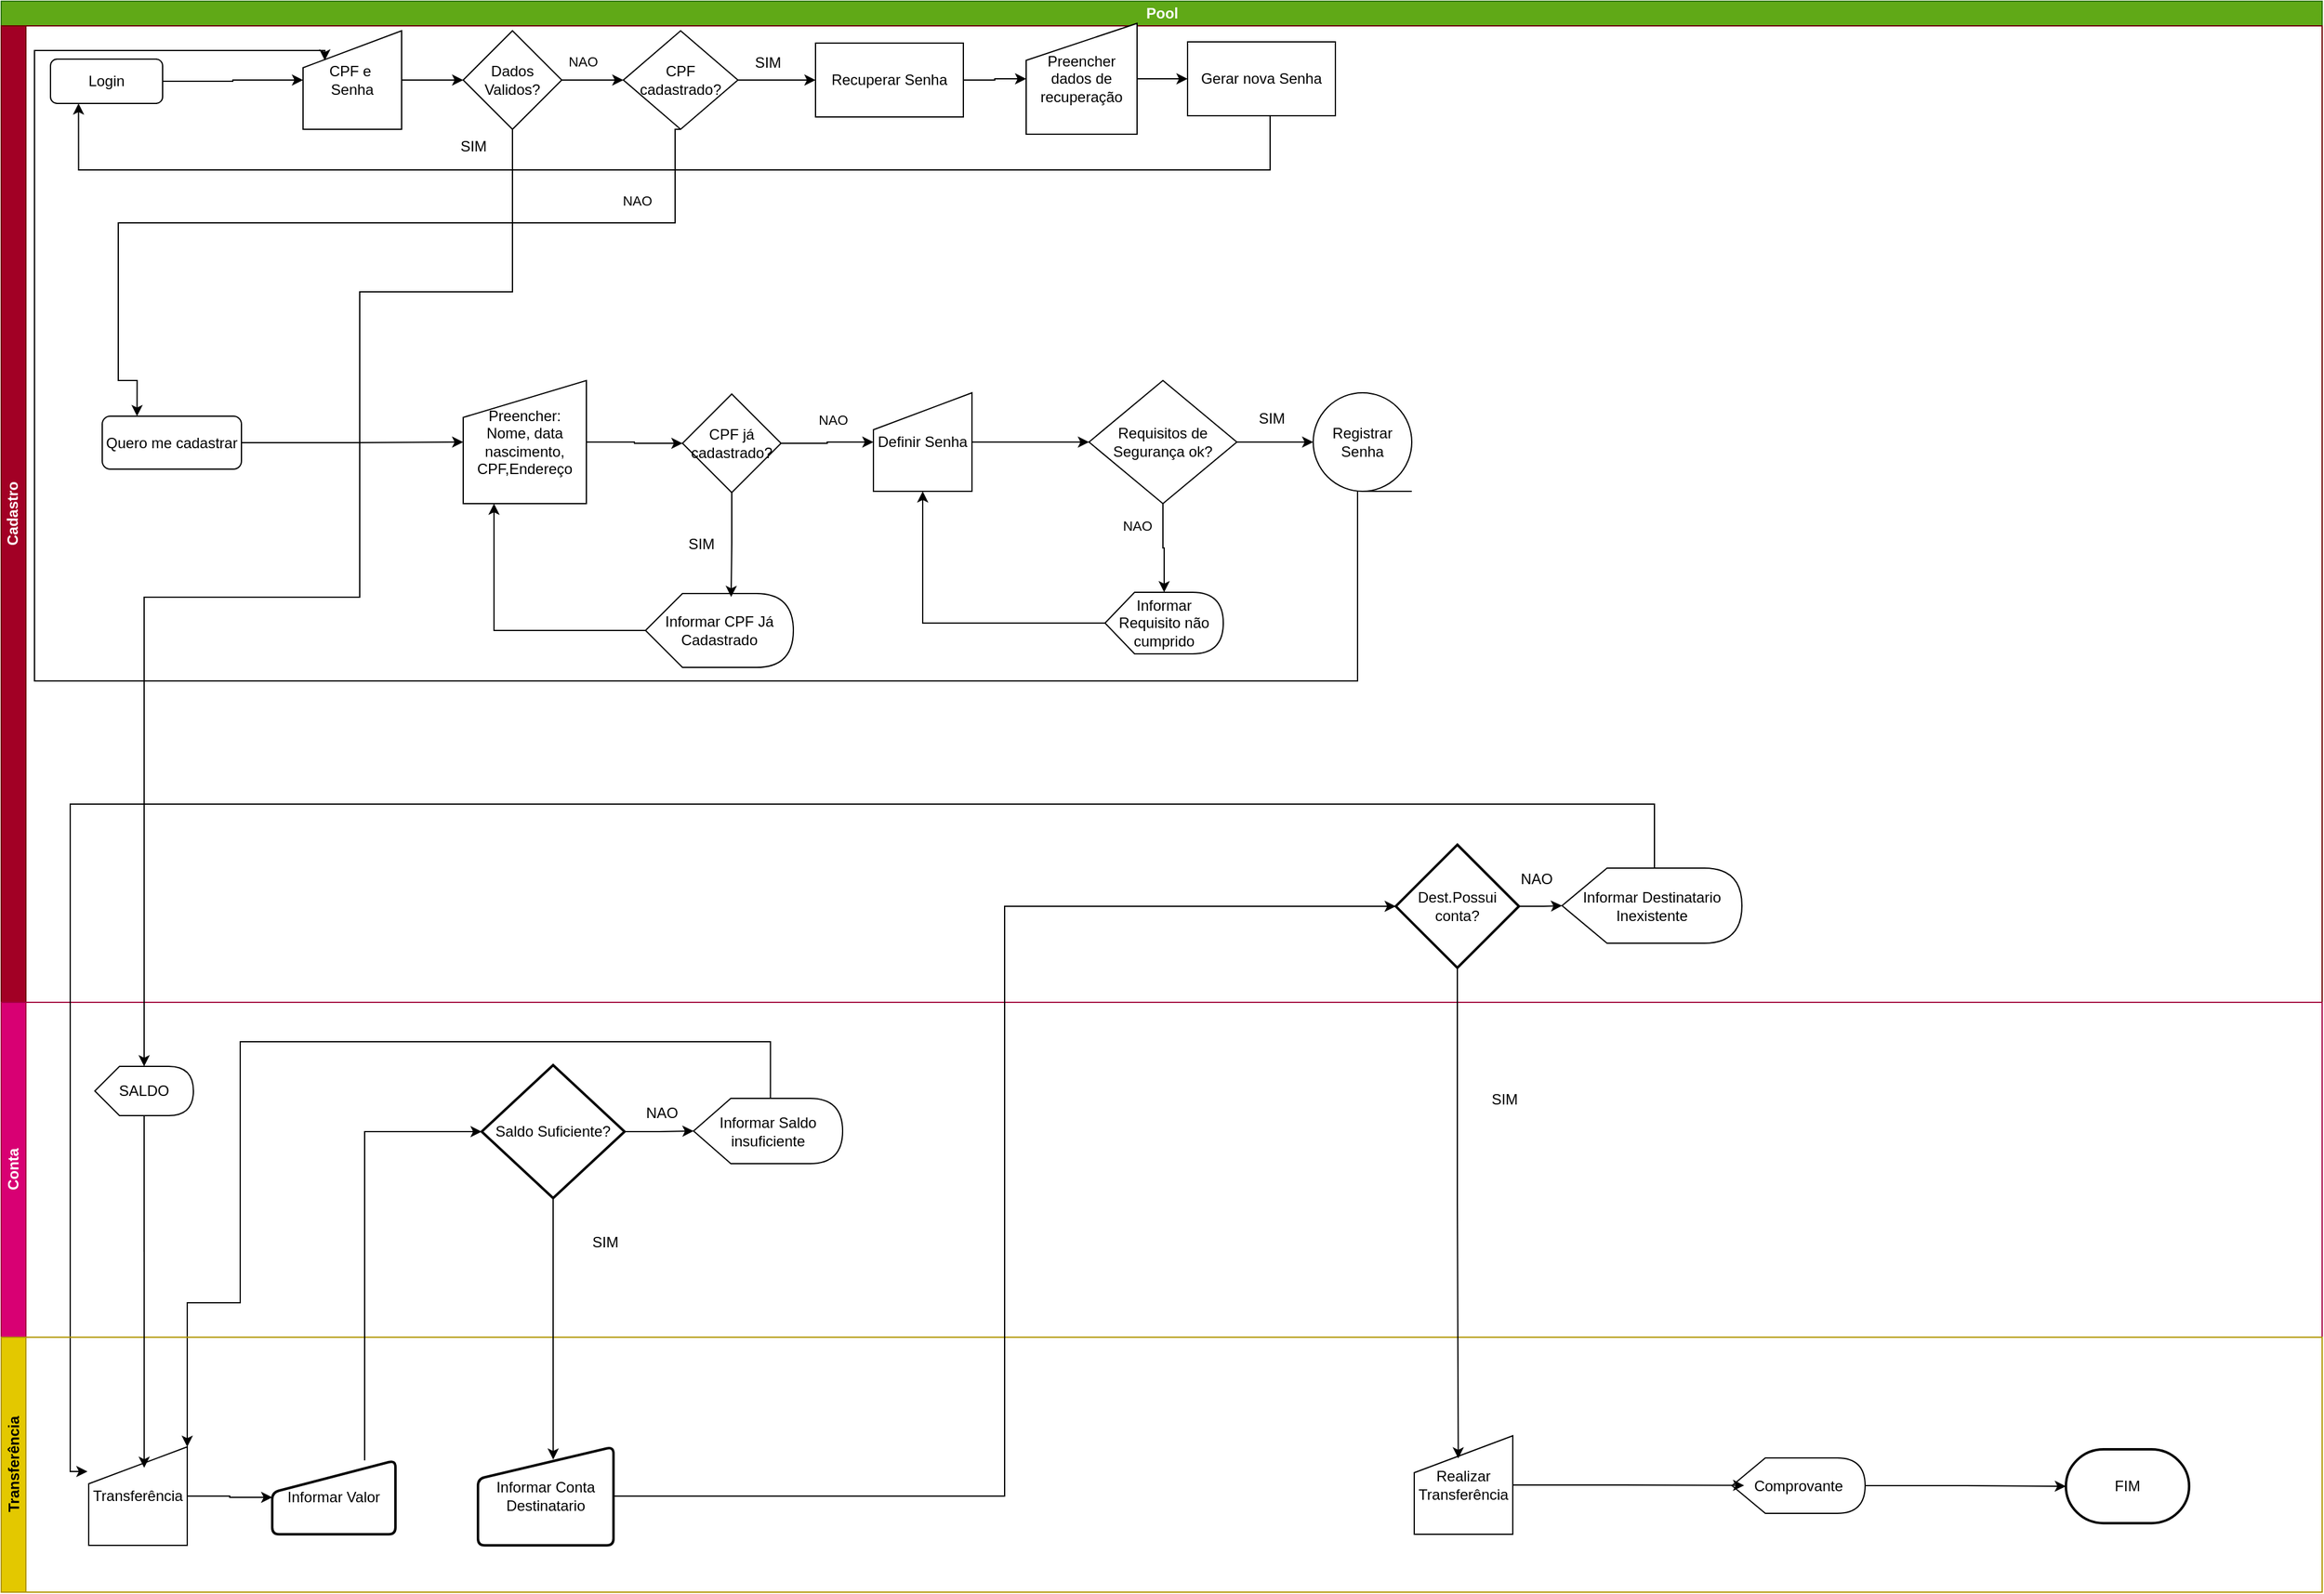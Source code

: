<mxfile version="27.0.5" pages="2">
  <diagram name="FUNCIONAL" id="gYIJNVyBrI_II_At4Y5p">
    <mxGraphModel dx="7555" dy="2047" grid="0" gridSize="10" guides="0" tooltips="1" connect="1" arrows="1" fold="1" page="0" pageScale="1" pageWidth="827" pageHeight="1169" math="0" shadow="0">
      <root>
        <mxCell id="0" />
        <mxCell id="1" parent="0" />
        <mxCell id="jbRMt7m1qjUNTzpwiAmh-6" value="Pool" style="swimlane;childLayout=stackLayout;resizeParent=1;resizeParentMax=0;horizontal=1;startSize=20;horizontalStack=0;html=1;fillColor=#60a917;fontColor=#ffffff;strokeColor=#2D7600;" parent="1" vertex="1">
          <mxGeometry x="-4425" y="-158" width="1884" height="1292" as="geometry" />
        </mxCell>
        <mxCell id="jbRMt7m1qjUNTzpwiAmh-7" value="Cadastro" style="swimlane;startSize=20;horizontal=0;html=1;fillColor=#a20025;fontColor=#ffffff;strokeColor=#6F0000;" parent="jbRMt7m1qjUNTzpwiAmh-6" vertex="1">
          <mxGeometry y="20" width="1884" height="793" as="geometry" />
        </mxCell>
        <mxCell id="jbRMt7m1qjUNTzpwiAmh-40" style="edgeStyle=orthogonalEdgeStyle;rounded=0;orthogonalLoop=1;jettySize=auto;html=1;exitX=1;exitY=0.5;exitDx=0;exitDy=0;entryX=0;entryY=0.5;entryDx=0;entryDy=0;" parent="jbRMt7m1qjUNTzpwiAmh-7" source="jbRMt7m1qjUNTzpwiAmh-10" target="jbRMt7m1qjUNTzpwiAmh-11" edge="1">
          <mxGeometry relative="1" as="geometry" />
        </mxCell>
        <mxCell id="jbRMt7m1qjUNTzpwiAmh-10" value="Login" style="rounded=1;whiteSpace=wrap;html=1;" parent="jbRMt7m1qjUNTzpwiAmh-7" vertex="1">
          <mxGeometry x="40" y="27" width="91" height="36" as="geometry" />
        </mxCell>
        <mxCell id="81heSIf08gWqffX297ly-2" value="" style="edgeStyle=orthogonalEdgeStyle;rounded=0;orthogonalLoop=1;jettySize=auto;html=1;" parent="jbRMt7m1qjUNTzpwiAmh-7" source="jbRMt7m1qjUNTzpwiAmh-11" target="jbRMt7m1qjUNTzpwiAmh-12" edge="1">
          <mxGeometry relative="1" as="geometry" />
        </mxCell>
        <mxCell id="jbRMt7m1qjUNTzpwiAmh-11" value="CPF e&amp;nbsp;&lt;br&gt;Senha" style="shape=manualInput;whiteSpace=wrap;html=1;" parent="jbRMt7m1qjUNTzpwiAmh-7" vertex="1">
          <mxGeometry x="245" y="4" width="80" height="80" as="geometry" />
        </mxCell>
        <mxCell id="81heSIf08gWqffX297ly-1" value="" style="edgeStyle=orthogonalEdgeStyle;rounded=0;orthogonalLoop=1;jettySize=auto;html=1;" parent="jbRMt7m1qjUNTzpwiAmh-7" source="jbRMt7m1qjUNTzpwiAmh-12" target="jbRMt7m1qjUNTzpwiAmh-13" edge="1">
          <mxGeometry relative="1" as="geometry" />
        </mxCell>
        <mxCell id="jbRMt7m1qjUNTzpwiAmh-12" value="Dados Validos?" style="rhombus;whiteSpace=wrap;html=1;" parent="jbRMt7m1qjUNTzpwiAmh-7" vertex="1">
          <mxGeometry x="375" y="4" width="80" height="80" as="geometry" />
        </mxCell>
        <mxCell id="jbRMt7m1qjUNTzpwiAmh-45" style="edgeStyle=orthogonalEdgeStyle;rounded=0;orthogonalLoop=1;jettySize=auto;html=1;exitX=0.5;exitY=1;exitDx=0;exitDy=0;entryX=0.25;entryY=0;entryDx=0;entryDy=0;" parent="jbRMt7m1qjUNTzpwiAmh-7" source="jbRMt7m1qjUNTzpwiAmh-13" target="jbRMt7m1qjUNTzpwiAmh-17" edge="1">
          <mxGeometry relative="1" as="geometry">
            <Array as="points">
              <mxPoint x="547" y="160" />
              <mxPoint x="95" y="160" />
              <mxPoint x="95" y="288" />
              <mxPoint x="110" y="288" />
            </Array>
          </mxGeometry>
        </mxCell>
        <mxCell id="jbRMt7m1qjUNTzpwiAmh-51" style="edgeStyle=orthogonalEdgeStyle;rounded=0;orthogonalLoop=1;jettySize=auto;html=1;exitX=1;exitY=0.5;exitDx=0;exitDy=0;entryX=0;entryY=0.5;entryDx=0;entryDy=0;" parent="jbRMt7m1qjUNTzpwiAmh-7" source="jbRMt7m1qjUNTzpwiAmh-13" target="jbRMt7m1qjUNTzpwiAmh-47" edge="1">
          <mxGeometry relative="1" as="geometry" />
        </mxCell>
        <mxCell id="jbRMt7m1qjUNTzpwiAmh-13" value="CPF cadastrado?" style="rhombus;whiteSpace=wrap;html=1;" parent="jbRMt7m1qjUNTzpwiAmh-7" vertex="1">
          <mxGeometry x="505" y="4" width="93" height="80" as="geometry" />
        </mxCell>
        <mxCell id="jbRMt7m1qjUNTzpwiAmh-36" style="edgeStyle=orthogonalEdgeStyle;rounded=0;orthogonalLoop=1;jettySize=auto;html=1;exitX=1;exitY=0.5;exitDx=0;exitDy=0;entryX=0;entryY=0.5;entryDx=0;entryDy=0;" parent="jbRMt7m1qjUNTzpwiAmh-7" source="jbRMt7m1qjUNTzpwiAmh-17" target="jbRMt7m1qjUNTzpwiAmh-21" edge="1">
          <mxGeometry relative="1" as="geometry" />
        </mxCell>
        <mxCell id="jbRMt7m1qjUNTzpwiAmh-17" value="Quero me cadastrar" style="rounded=1;whiteSpace=wrap;html=1;" parent="jbRMt7m1qjUNTzpwiAmh-7" vertex="1">
          <mxGeometry x="82" y="317" width="113" height="43" as="geometry" />
        </mxCell>
        <mxCell id="jbRMt7m1qjUNTzpwiAmh-37" style="edgeStyle=orthogonalEdgeStyle;rounded=0;orthogonalLoop=1;jettySize=auto;html=1;exitX=1;exitY=0.5;exitDx=0;exitDy=0;entryX=0;entryY=0.5;entryDx=0;entryDy=0;" parent="jbRMt7m1qjUNTzpwiAmh-7" source="jbRMt7m1qjUNTzpwiAmh-21" target="jbRMt7m1qjUNTzpwiAmh-22" edge="1">
          <mxGeometry relative="1" as="geometry" />
        </mxCell>
        <mxCell id="jbRMt7m1qjUNTzpwiAmh-21" value="Preencher:&lt;br&gt;Nome, data nascimento, CPF,Endereço" style="shape=manualInput;whiteSpace=wrap;html=1;" parent="jbRMt7m1qjUNTzpwiAmh-7" vertex="1">
          <mxGeometry x="375" y="288" width="100" height="100" as="geometry" />
        </mxCell>
        <mxCell id="jbRMt7m1qjUNTzpwiAmh-54" value="" style="edgeStyle=orthogonalEdgeStyle;rounded=0;orthogonalLoop=1;jettySize=auto;html=1;" parent="jbRMt7m1qjUNTzpwiAmh-7" source="jbRMt7m1qjUNTzpwiAmh-22" target="jbRMt7m1qjUNTzpwiAmh-24" edge="1">
          <mxGeometry relative="1" as="geometry" />
        </mxCell>
        <mxCell id="jbRMt7m1qjUNTzpwiAmh-22" value="CPF já cadastrado?" style="rhombus;whiteSpace=wrap;html=1;" parent="jbRMt7m1qjUNTzpwiAmh-7" vertex="1">
          <mxGeometry x="553" y="299" width="80" height="80" as="geometry" />
        </mxCell>
        <mxCell id="jbRMt7m1qjUNTzpwiAmh-62" style="edgeStyle=orthogonalEdgeStyle;rounded=0;orthogonalLoop=1;jettySize=auto;html=1;exitX=0;exitY=0.5;exitDx=0;exitDy=0;exitPerimeter=0;entryX=0.25;entryY=1;entryDx=0;entryDy=0;" parent="jbRMt7m1qjUNTzpwiAmh-7" source="jbRMt7m1qjUNTzpwiAmh-23" target="jbRMt7m1qjUNTzpwiAmh-21" edge="1">
          <mxGeometry relative="1" as="geometry" />
        </mxCell>
        <mxCell id="jbRMt7m1qjUNTzpwiAmh-23" value="Informar CPF Já Cadastrado" style="shape=display;whiteSpace=wrap;html=1;" parent="jbRMt7m1qjUNTzpwiAmh-7" vertex="1">
          <mxGeometry x="523" y="461" width="120" height="60" as="geometry" />
        </mxCell>
        <mxCell id="jbRMt7m1qjUNTzpwiAmh-55" value="" style="edgeStyle=orthogonalEdgeStyle;rounded=0;orthogonalLoop=1;jettySize=auto;html=1;" parent="jbRMt7m1qjUNTzpwiAmh-7" source="jbRMt7m1qjUNTzpwiAmh-24" target="jbRMt7m1qjUNTzpwiAmh-25" edge="1">
          <mxGeometry relative="1" as="geometry" />
        </mxCell>
        <mxCell id="jbRMt7m1qjUNTzpwiAmh-24" value="Definir Senha" style="shape=manualInput;whiteSpace=wrap;html=1;" parent="jbRMt7m1qjUNTzpwiAmh-7" vertex="1">
          <mxGeometry x="708" y="298" width="80" height="80" as="geometry" />
        </mxCell>
        <mxCell id="jbRMt7m1qjUNTzpwiAmh-56" value="" style="edgeStyle=orthogonalEdgeStyle;rounded=0;orthogonalLoop=1;jettySize=auto;html=1;" parent="jbRMt7m1qjUNTzpwiAmh-7" source="jbRMt7m1qjUNTzpwiAmh-25" target="jbRMt7m1qjUNTzpwiAmh-26" edge="1">
          <mxGeometry relative="1" as="geometry" />
        </mxCell>
        <mxCell id="jbRMt7m1qjUNTzpwiAmh-58" value="" style="edgeStyle=orthogonalEdgeStyle;rounded=0;orthogonalLoop=1;jettySize=auto;html=1;" parent="jbRMt7m1qjUNTzpwiAmh-7" source="jbRMt7m1qjUNTzpwiAmh-25" target="jbRMt7m1qjUNTzpwiAmh-27" edge="1">
          <mxGeometry relative="1" as="geometry" />
        </mxCell>
        <mxCell id="jbRMt7m1qjUNTzpwiAmh-25" value="Requisitos de Segurança ok?" style="rhombus;whiteSpace=wrap;html=1;" parent="jbRMt7m1qjUNTzpwiAmh-7" vertex="1">
          <mxGeometry x="883" y="288" width="120" height="100" as="geometry" />
        </mxCell>
        <mxCell id="jbRMt7m1qjUNTzpwiAmh-57" style="edgeStyle=orthogonalEdgeStyle;rounded=0;orthogonalLoop=1;jettySize=auto;html=1;exitX=0;exitY=0.5;exitDx=0;exitDy=0;exitPerimeter=0;entryX=0.5;entryY=1;entryDx=0;entryDy=0;" parent="jbRMt7m1qjUNTzpwiAmh-7" source="jbRMt7m1qjUNTzpwiAmh-26" target="jbRMt7m1qjUNTzpwiAmh-24" edge="1">
          <mxGeometry relative="1" as="geometry" />
        </mxCell>
        <mxCell id="jbRMt7m1qjUNTzpwiAmh-26" value="Informar Requisito não cumprido" style="shape=display;whiteSpace=wrap;html=1;" parent="jbRMt7m1qjUNTzpwiAmh-7" vertex="1">
          <mxGeometry x="896" y="460" width="96" height="50" as="geometry" />
        </mxCell>
        <mxCell id="jbRMt7m1qjUNTzpwiAmh-63" style="edgeStyle=orthogonalEdgeStyle;rounded=0;orthogonalLoop=1;jettySize=auto;html=1;exitX=0.5;exitY=1;exitDx=0;exitDy=0;entryX=0.221;entryY=0.302;entryDx=0;entryDy=0;entryPerimeter=0;" parent="jbRMt7m1qjUNTzpwiAmh-7" target="jbRMt7m1qjUNTzpwiAmh-11" edge="1">
          <mxGeometry relative="1" as="geometry">
            <mxPoint x="1101" y="354" as="sourcePoint" />
            <mxPoint x="241" y="20" as="targetPoint" />
            <Array as="points">
              <mxPoint x="1101" y="532" />
              <mxPoint x="27" y="532" />
              <mxPoint x="27" y="20" />
              <mxPoint x="263" y="20" />
            </Array>
          </mxGeometry>
        </mxCell>
        <mxCell id="jbRMt7m1qjUNTzpwiAmh-27" value="Registrar Senha" style="shape=tapeData;whiteSpace=wrap;html=1;perimeter=ellipsePerimeter;" parent="jbRMt7m1qjUNTzpwiAmh-7" vertex="1">
          <mxGeometry x="1065" y="298" width="80" height="80" as="geometry" />
        </mxCell>
        <mxCell id="jbRMt7m1qjUNTzpwiAmh-38" style="edgeStyle=orthogonalEdgeStyle;rounded=0;orthogonalLoop=1;jettySize=auto;html=1;exitX=0.5;exitY=1;exitDx=0;exitDy=0;entryX=0.579;entryY=0.047;entryDx=0;entryDy=0;entryPerimeter=0;" parent="jbRMt7m1qjUNTzpwiAmh-7" source="jbRMt7m1qjUNTzpwiAmh-22" target="jbRMt7m1qjUNTzpwiAmh-23" edge="1">
          <mxGeometry relative="1" as="geometry" />
        </mxCell>
        <mxCell id="jbRMt7m1qjUNTzpwiAmh-42" value="SIM" style="text;html=1;align=center;verticalAlign=middle;resizable=0;points=[];autosize=1;strokeColor=none;fillColor=none;" parent="jbRMt7m1qjUNTzpwiAmh-7" vertex="1">
          <mxGeometry x="363" y="85" width="39" height="26" as="geometry" />
        </mxCell>
        <mxCell id="jbRMt7m1qjUNTzpwiAmh-46" value="NAO" style="edgeLabel;html=1;align=center;verticalAlign=middle;resizable=0;points=[];" parent="jbRMt7m1qjUNTzpwiAmh-7" vertex="1" connectable="0">
          <mxGeometry x="555.005" y="125" as="geometry">
            <mxPoint x="-83" y="-96" as="offset" />
          </mxGeometry>
        </mxCell>
        <mxCell id="jbRMt7m1qjUNTzpwiAmh-52" style="edgeStyle=orthogonalEdgeStyle;rounded=0;orthogonalLoop=1;jettySize=auto;html=1;exitX=1;exitY=0.5;exitDx=0;exitDy=0;entryX=0;entryY=0.5;entryDx=0;entryDy=0;" parent="jbRMt7m1qjUNTzpwiAmh-7" source="jbRMt7m1qjUNTzpwiAmh-47" target="jbRMt7m1qjUNTzpwiAmh-48" edge="1">
          <mxGeometry relative="1" as="geometry" />
        </mxCell>
        <mxCell id="jbRMt7m1qjUNTzpwiAmh-47" value="Recuperar Senha" style="rounded=0;whiteSpace=wrap;html=1;" parent="jbRMt7m1qjUNTzpwiAmh-7" vertex="1">
          <mxGeometry x="661" y="14" width="120" height="60" as="geometry" />
        </mxCell>
        <mxCell id="jbRMt7m1qjUNTzpwiAmh-53" style="edgeStyle=orthogonalEdgeStyle;rounded=0;orthogonalLoop=1;jettySize=auto;html=1;exitX=1;exitY=0.5;exitDx=0;exitDy=0;entryX=0;entryY=0.5;entryDx=0;entryDy=0;" parent="jbRMt7m1qjUNTzpwiAmh-7" source="jbRMt7m1qjUNTzpwiAmh-48" target="jbRMt7m1qjUNTzpwiAmh-49" edge="1">
          <mxGeometry relative="1" as="geometry" />
        </mxCell>
        <mxCell id="jbRMt7m1qjUNTzpwiAmh-48" value="Preencher dados de recuperação" style="shape=manualInput;whiteSpace=wrap;html=1;" parent="jbRMt7m1qjUNTzpwiAmh-7" vertex="1">
          <mxGeometry x="832" y="-2" width="90" height="90" as="geometry" />
        </mxCell>
        <mxCell id="jbRMt7m1qjUNTzpwiAmh-59" style="edgeStyle=orthogonalEdgeStyle;rounded=0;orthogonalLoop=1;jettySize=auto;html=1;exitX=0.25;exitY=1;exitDx=0;exitDy=0;entryX=0.25;entryY=1;entryDx=0;entryDy=0;" parent="jbRMt7m1qjUNTzpwiAmh-7" source="jbRMt7m1qjUNTzpwiAmh-49" target="jbRMt7m1qjUNTzpwiAmh-10" edge="1">
          <mxGeometry relative="1" as="geometry">
            <Array as="points">
              <mxPoint x="1030" y="73" />
              <mxPoint x="1030" y="117" />
              <mxPoint x="63" y="117" />
            </Array>
          </mxGeometry>
        </mxCell>
        <mxCell id="jbRMt7m1qjUNTzpwiAmh-49" value="Gerar nova Senha" style="rounded=0;whiteSpace=wrap;html=1;" parent="jbRMt7m1qjUNTzpwiAmh-7" vertex="1">
          <mxGeometry x="963" y="13" width="120" height="60" as="geometry" />
        </mxCell>
        <mxCell id="jbRMt7m1qjUNTzpwiAmh-60" value="SIM" style="text;html=1;align=center;verticalAlign=middle;resizable=0;points=[];autosize=1;strokeColor=none;fillColor=none;" parent="jbRMt7m1qjUNTzpwiAmh-7" vertex="1">
          <mxGeometry x="602" y="17" width="39" height="26" as="geometry" />
        </mxCell>
        <mxCell id="jbRMt7m1qjUNTzpwiAmh-61" value="SIM" style="text;html=1;align=center;verticalAlign=middle;resizable=0;points=[];autosize=1;strokeColor=none;fillColor=none;" parent="jbRMt7m1qjUNTzpwiAmh-7" vertex="1">
          <mxGeometry x="548" y="408" width="39" height="26" as="geometry" />
        </mxCell>
        <mxCell id="jbRMt7m1qjUNTzpwiAmh-64" value="SIM" style="text;html=1;align=center;verticalAlign=middle;resizable=0;points=[];autosize=1;strokeColor=none;fillColor=none;" parent="jbRMt7m1qjUNTzpwiAmh-7" vertex="1">
          <mxGeometry x="1011" y="306" width="39" height="26" as="geometry" />
        </mxCell>
        <mxCell id="jbRMt7m1qjUNTzpwiAmh-65" value="NAO" style="edgeLabel;html=1;align=center;verticalAlign=middle;resizable=0;points=[];" parent="jbRMt7m1qjUNTzpwiAmh-7" vertex="1" connectable="0">
          <mxGeometry x="662" y="325" as="geometry">
            <mxPoint x="13" y="-5" as="offset" />
          </mxGeometry>
        </mxCell>
        <mxCell id="jbRMt7m1qjUNTzpwiAmh-121" value="NAO" style="edgeLabel;html=1;align=center;verticalAlign=middle;resizable=0;points=[];" parent="jbRMt7m1qjUNTzpwiAmh-7" vertex="1" connectable="0">
          <mxGeometry x="909" y="411" as="geometry">
            <mxPoint x="13" y="-5" as="offset" />
          </mxGeometry>
        </mxCell>
        <mxCell id="jbRMt7m1qjUNTzpwiAmh-133" value="" style="edgeStyle=orthogonalEdgeStyle;rounded=0;orthogonalLoop=1;jettySize=auto;html=1;" parent="jbRMt7m1qjUNTzpwiAmh-7" source="jbRMt7m1qjUNTzpwiAmh-124" target="jbRMt7m1qjUNTzpwiAmh-132" edge="1">
          <mxGeometry relative="1" as="geometry" />
        </mxCell>
        <mxCell id="jbRMt7m1qjUNTzpwiAmh-124" value="Dest.Possui conta?" style="strokeWidth=2;html=1;shape=mxgraph.flowchart.decision;whiteSpace=wrap;" parent="jbRMt7m1qjUNTzpwiAmh-7" vertex="1">
          <mxGeometry x="1132" y="665" width="100" height="100" as="geometry" />
        </mxCell>
        <mxCell id="jbRMt7m1qjUNTzpwiAmh-132" value="Informar Destinatario Inexistente" style="shape=display;whiteSpace=wrap;html=1;" parent="jbRMt7m1qjUNTzpwiAmh-7" vertex="1">
          <mxGeometry x="1267" y="684" width="146" height="61" as="geometry" />
        </mxCell>
        <mxCell id="jbRMt7m1qjUNTzpwiAmh-134" value="NAO" style="text;html=1;align=center;verticalAlign=middle;resizable=0;points=[];autosize=1;strokeColor=none;fillColor=none;" parent="jbRMt7m1qjUNTzpwiAmh-7" vertex="1">
          <mxGeometry x="1224" y="680" width="44" height="26" as="geometry" />
        </mxCell>
        <mxCell id="jbRMt7m1qjUNTzpwiAmh-8" value="Conta" style="swimlane;startSize=20;horizontal=0;html=1;fillColor=#d80073;fontColor=#ffffff;strokeColor=#A50040;" parent="jbRMt7m1qjUNTzpwiAmh-6" vertex="1">
          <mxGeometry y="813" width="1884" height="272" as="geometry" />
        </mxCell>
        <mxCell id="jbRMt7m1qjUNTzpwiAmh-14" value="SALDO" style="shape=display;whiteSpace=wrap;html=1;" parent="jbRMt7m1qjUNTzpwiAmh-8" vertex="1">
          <mxGeometry x="76" y="52" width="80" height="40" as="geometry" />
        </mxCell>
        <mxCell id="jbRMt7m1qjUNTzpwiAmh-139" value="" style="edgeStyle=orthogonalEdgeStyle;rounded=0;orthogonalLoop=1;jettySize=auto;html=1;" parent="jbRMt7m1qjUNTzpwiAmh-8" source="jbRMt7m1qjUNTzpwiAmh-130" target="jbRMt7m1qjUNTzpwiAmh-137" edge="1">
          <mxGeometry relative="1" as="geometry" />
        </mxCell>
        <mxCell id="jbRMt7m1qjUNTzpwiAmh-130" value="Saldo Suficiente?" style="strokeWidth=2;html=1;shape=mxgraph.flowchart.decision;whiteSpace=wrap;" parent="jbRMt7m1qjUNTzpwiAmh-8" vertex="1">
          <mxGeometry x="390" y="51" width="116" height="108" as="geometry" />
        </mxCell>
        <mxCell id="jbRMt7m1qjUNTzpwiAmh-137" value="Informar Saldo insuficiente" style="shape=display;whiteSpace=wrap;html=1;" parent="jbRMt7m1qjUNTzpwiAmh-8" vertex="1">
          <mxGeometry x="562" y="78" width="121" height="53" as="geometry" />
        </mxCell>
        <mxCell id="jbRMt7m1qjUNTzpwiAmh-140" value="NAO" style="text;html=1;align=center;verticalAlign=middle;resizable=0;points=[];autosize=1;strokeColor=none;fillColor=none;" parent="jbRMt7m1qjUNTzpwiAmh-8" vertex="1">
          <mxGeometry x="514" y="77" width="44" height="26" as="geometry" />
        </mxCell>
        <mxCell id="jbRMt7m1qjUNTzpwiAmh-144" value="SIM" style="text;html=1;align=center;verticalAlign=middle;resizable=0;points=[];autosize=1;strokeColor=none;fillColor=none;" parent="jbRMt7m1qjUNTzpwiAmh-8" vertex="1">
          <mxGeometry x="470" y="182" width="39" height="26" as="geometry" />
        </mxCell>
        <mxCell id="Ky77_scKZRuBisHJDXhW-1" value="SIM" style="text;html=1;align=center;verticalAlign=middle;resizable=0;points=[];autosize=1;strokeColor=none;fillColor=none;" parent="jbRMt7m1qjUNTzpwiAmh-8" vertex="1">
          <mxGeometry x="1200" y="66" width="39" height="26" as="geometry" />
        </mxCell>
        <mxCell id="jbRMt7m1qjUNTzpwiAmh-15" style="edgeStyle=orthogonalEdgeStyle;rounded=0;orthogonalLoop=1;jettySize=auto;html=1;exitX=0.5;exitY=1;exitDx=0;exitDy=0;entryX=0;entryY=0;entryDx=40;entryDy=0;entryPerimeter=0;" parent="jbRMt7m1qjUNTzpwiAmh-6" source="jbRMt7m1qjUNTzpwiAmh-12" target="jbRMt7m1qjUNTzpwiAmh-14" edge="1">
          <mxGeometry relative="1" as="geometry">
            <Array as="points">
              <mxPoint x="415" y="236" />
              <mxPoint x="291" y="236" />
              <mxPoint x="291" y="484" />
              <mxPoint x="116" y="484" />
            </Array>
          </mxGeometry>
        </mxCell>
        <mxCell id="jbRMt7m1qjUNTzpwiAmh-136" style="edgeStyle=orthogonalEdgeStyle;rounded=0;orthogonalLoop=1;jettySize=auto;html=1;exitX=0;exitY=0;exitDx=76;exitDy=0;exitPerimeter=0;entryX=0;entryY=0.25;entryDx=0;entryDy=0;" parent="jbRMt7m1qjUNTzpwiAmh-6" edge="1">
          <mxGeometry relative="1" as="geometry">
            <mxPoint x="1342" y="704" as="sourcePoint" />
            <mxPoint x="70" y="1194" as="targetPoint" />
            <Array as="points">
              <mxPoint x="1342" y="652" />
              <mxPoint x="56" y="652" />
              <mxPoint x="56" y="1194" />
            </Array>
          </mxGeometry>
        </mxCell>
        <mxCell id="jbRMt7m1qjUNTzpwiAmh-138" style="edgeStyle=orthogonalEdgeStyle;rounded=0;orthogonalLoop=1;jettySize=auto;html=1;exitX=0;exitY=0;exitDx=62.375;exitDy=0;exitPerimeter=0;entryX=1;entryY=0;entryDx=0;entryDy=0;" parent="jbRMt7m1qjUNTzpwiAmh-6" source="jbRMt7m1qjUNTzpwiAmh-137" target="jbRMt7m1qjUNTzpwiAmh-125" edge="1">
          <mxGeometry relative="1" as="geometry">
            <Array as="points">
              <mxPoint x="625" y="845" />
              <mxPoint x="194" y="845" />
              <mxPoint x="194" y="1057" />
            </Array>
          </mxGeometry>
        </mxCell>
        <mxCell id="jbRMt7m1qjUNTzpwiAmh-9" value="Transferência" style="swimlane;startSize=20;horizontal=0;html=1;fillColor=#e3c800;fontColor=#000000;strokeColor=#B09500;" parent="jbRMt7m1qjUNTzpwiAmh-6" vertex="1">
          <mxGeometry y="1085" width="1884" height="207" as="geometry" />
        </mxCell>
        <mxCell id="jbRMt7m1qjUNTzpwiAmh-141" value="" style="edgeStyle=orthogonalEdgeStyle;rounded=0;orthogonalLoop=1;jettySize=auto;html=1;" parent="jbRMt7m1qjUNTzpwiAmh-9" source="jbRMt7m1qjUNTzpwiAmh-125" target="jbRMt7m1qjUNTzpwiAmh-127" edge="1">
          <mxGeometry relative="1" as="geometry" />
        </mxCell>
        <mxCell id="jbRMt7m1qjUNTzpwiAmh-125" value="Transferência" style="shape=manualInput;whiteSpace=wrap;html=1;" parent="jbRMt7m1qjUNTzpwiAmh-9" vertex="1">
          <mxGeometry x="71" y="89" width="80" height="80" as="geometry" />
        </mxCell>
        <mxCell id="jbRMt7m1qjUNTzpwiAmh-127" value="Informar Valor" style="html=1;strokeWidth=2;shape=manualInput;whiteSpace=wrap;rounded=1;size=26;arcSize=11;" parent="jbRMt7m1qjUNTzpwiAmh-9" vertex="1">
          <mxGeometry x="220" y="100" width="100" height="60" as="geometry" />
        </mxCell>
        <mxCell id="jbRMt7m1qjUNTzpwiAmh-128" value="Informar Conta&lt;br&gt;Destinatario" style="html=1;strokeWidth=2;shape=manualInput;whiteSpace=wrap;rounded=1;size=26;arcSize=11;" parent="jbRMt7m1qjUNTzpwiAmh-9" vertex="1">
          <mxGeometry x="387" y="89" width="110" height="80" as="geometry" />
        </mxCell>
        <mxCell id="jbRMt7m1qjUNTzpwiAmh-129" value="Realizar&lt;br&gt;Transferência" style="shape=manualInput;whiteSpace=wrap;html=1;" parent="jbRMt7m1qjUNTzpwiAmh-9" vertex="1">
          <mxGeometry x="1147" y="80" width="80" height="80" as="geometry" />
        </mxCell>
        <mxCell id="jbRMt7m1qjUNTzpwiAmh-126" value="Comprovante" style="shape=display;whiteSpace=wrap;html=1;" parent="jbRMt7m1qjUNTzpwiAmh-9" vertex="1">
          <mxGeometry x="1405" y="98" width="108" height="45" as="geometry" />
        </mxCell>
        <mxCell id="jbRMt7m1qjUNTzpwiAmh-123" value="FIM" style="strokeWidth=2;html=1;shape=mxgraph.flowchart.terminator;whiteSpace=wrap;" parent="jbRMt7m1qjUNTzpwiAmh-9" vertex="1">
          <mxGeometry x="1676" y="91" width="100" height="60" as="geometry" />
        </mxCell>
        <mxCell id="jbRMt7m1qjUNTzpwiAmh-147" style="edgeStyle=orthogonalEdgeStyle;rounded=0;orthogonalLoop=1;jettySize=auto;html=1;exitX=1;exitY=0.5;exitDx=0;exitDy=0;entryX=0.091;entryY=0.496;entryDx=0;entryDy=0;entryPerimeter=0;" parent="jbRMt7m1qjUNTzpwiAmh-9" source="jbRMt7m1qjUNTzpwiAmh-129" target="jbRMt7m1qjUNTzpwiAmh-126" edge="1">
          <mxGeometry relative="1" as="geometry" />
        </mxCell>
        <mxCell id="jbRMt7m1qjUNTzpwiAmh-148" style="edgeStyle=orthogonalEdgeStyle;rounded=0;orthogonalLoop=1;jettySize=auto;html=1;exitX=1;exitY=0.5;exitDx=0;exitDy=0;exitPerimeter=0;entryX=0;entryY=0.5;entryDx=0;entryDy=0;entryPerimeter=0;" parent="jbRMt7m1qjUNTzpwiAmh-9" source="jbRMt7m1qjUNTzpwiAmh-126" target="jbRMt7m1qjUNTzpwiAmh-123" edge="1">
          <mxGeometry relative="1" as="geometry" />
        </mxCell>
        <mxCell id="jbRMt7m1qjUNTzpwiAmh-142" style="edgeStyle=orthogonalEdgeStyle;rounded=0;orthogonalLoop=1;jettySize=auto;html=1;exitX=0.75;exitY=0;exitDx=0;exitDy=0;entryX=0;entryY=0.5;entryDx=0;entryDy=0;entryPerimeter=0;" parent="jbRMt7m1qjUNTzpwiAmh-6" source="jbRMt7m1qjUNTzpwiAmh-127" target="jbRMt7m1qjUNTzpwiAmh-130" edge="1">
          <mxGeometry relative="1" as="geometry" />
        </mxCell>
        <mxCell id="jbRMt7m1qjUNTzpwiAmh-143" style="edgeStyle=orthogonalEdgeStyle;rounded=0;orthogonalLoop=1;jettySize=auto;html=1;exitX=0.5;exitY=1;exitDx=0;exitDy=0;exitPerimeter=0;entryX=0.555;entryY=0.129;entryDx=0;entryDy=0;entryPerimeter=0;" parent="jbRMt7m1qjUNTzpwiAmh-6" source="jbRMt7m1qjUNTzpwiAmh-130" target="jbRMt7m1qjUNTzpwiAmh-128" edge="1">
          <mxGeometry relative="1" as="geometry" />
        </mxCell>
        <mxCell id="jbRMt7m1qjUNTzpwiAmh-145" style="edgeStyle=orthogonalEdgeStyle;rounded=0;orthogonalLoop=1;jettySize=auto;html=1;exitX=1;exitY=0.5;exitDx=0;exitDy=0;entryX=0;entryY=0.5;entryDx=0;entryDy=0;entryPerimeter=0;" parent="jbRMt7m1qjUNTzpwiAmh-6" source="jbRMt7m1qjUNTzpwiAmh-128" target="jbRMt7m1qjUNTzpwiAmh-124" edge="1">
          <mxGeometry relative="1" as="geometry" />
        </mxCell>
        <mxCell id="jbRMt7m1qjUNTzpwiAmh-146" style="edgeStyle=orthogonalEdgeStyle;rounded=0;orthogonalLoop=1;jettySize=auto;html=1;exitX=0.5;exitY=1;exitDx=0;exitDy=0;exitPerimeter=0;entryX=0.447;entryY=0.23;entryDx=0;entryDy=0;entryPerimeter=0;" parent="jbRMt7m1qjUNTzpwiAmh-6" source="jbRMt7m1qjUNTzpwiAmh-124" target="jbRMt7m1qjUNTzpwiAmh-129" edge="1">
          <mxGeometry relative="1" as="geometry" />
        </mxCell>
        <mxCell id="HfJv3wx76O7zoJjKhbPw-1" style="edgeStyle=orthogonalEdgeStyle;rounded=0;orthogonalLoop=1;jettySize=auto;html=1;exitX=0;exitY=0;exitDx=40;exitDy=40;exitPerimeter=0;entryX=0.563;entryY=0.213;entryDx=0;entryDy=0;entryPerimeter=0;" parent="jbRMt7m1qjUNTzpwiAmh-6" source="jbRMt7m1qjUNTzpwiAmh-14" target="jbRMt7m1qjUNTzpwiAmh-125" edge="1">
          <mxGeometry relative="1" as="geometry" />
        </mxCell>
        <mxCell id="81heSIf08gWqffX297ly-3" value="NAO" style="edgeLabel;html=1;align=center;verticalAlign=middle;resizable=0;points=[];" parent="1" vertex="1" connectable="0">
          <mxGeometry x="-3825.995" y="100" as="geometry">
            <mxPoint x="-83" y="-96" as="offset" />
          </mxGeometry>
        </mxCell>
      </root>
    </mxGraphModel>
  </diagram>
  <diagram id="YKkFHj8GgJ7pqo4lBVJD" name="TEMPORARIO (OLD VERSIONS)">
    <mxGraphModel dx="10127" dy="3088" grid="1" gridSize="10" guides="1" tooltips="1" connect="1" arrows="1" fold="1" page="1" pageScale="1" pageWidth="827" pageHeight="1169" math="0" shadow="0">
      <root>
        <mxCell id="0" />
        <mxCell id="1" parent="0" />
        <mxCell id="3KhFMwCZhNu9gyYdYRVJ-1" value="Login / Cadastro" style="swimlane;childLayout=stackLayout;resizeParent=1;resizeParentMax=0;horizontal=1;startSize=20;horizontalStack=0;html=1;" vertex="1" parent="1">
          <mxGeometry x="-4164" y="2046" width="1395" height="978" as="geometry" />
        </mxCell>
        <mxCell id="3KhFMwCZhNu9gyYdYRVJ-2" style="edgeStyle=orthogonalEdgeStyle;rounded=0;orthogonalLoop=1;jettySize=auto;html=1;exitX=0;exitY=0.5;exitDx=0;exitDy=0;" edge="1" parent="3KhFMwCZhNu9gyYdYRVJ-1" source="3KhFMwCZhNu9gyYdYRVJ-13" target="3KhFMwCZhNu9gyYdYRVJ-25">
          <mxGeometry relative="1" as="geometry" />
        </mxCell>
        <mxCell id="3KhFMwCZhNu9gyYdYRVJ-3" value="LOGIN" style="swimlane;startSize=20;horizontal=0;html=1;" vertex="1" parent="3KhFMwCZhNu9gyYdYRVJ-1">
          <mxGeometry y="20" width="1395" height="443" as="geometry" />
        </mxCell>
        <mxCell id="3KhFMwCZhNu9gyYdYRVJ-4" value="" style="edgeStyle=orthogonalEdgeStyle;rounded=0;orthogonalLoop=1;jettySize=auto;html=1;" edge="1" parent="3KhFMwCZhNu9gyYdYRVJ-3" source="3KhFMwCZhNu9gyYdYRVJ-5" target="3KhFMwCZhNu9gyYdYRVJ-7">
          <mxGeometry relative="1" as="geometry" />
        </mxCell>
        <mxCell id="3KhFMwCZhNu9gyYdYRVJ-5" value="Já sou cliente" style="rounded=1;whiteSpace=wrap;html=1;" vertex="1" parent="3KhFMwCZhNu9gyYdYRVJ-3">
          <mxGeometry x="50.0" y="53" width="120" height="60" as="geometry" />
        </mxCell>
        <mxCell id="3KhFMwCZhNu9gyYdYRVJ-6" value="" style="edgeStyle=orthogonalEdgeStyle;rounded=0;orthogonalLoop=1;jettySize=auto;html=1;" edge="1" parent="3KhFMwCZhNu9gyYdYRVJ-3" source="3KhFMwCZhNu9gyYdYRVJ-7" target="3KhFMwCZhNu9gyYdYRVJ-10">
          <mxGeometry relative="1" as="geometry" />
        </mxCell>
        <mxCell id="3KhFMwCZhNu9gyYdYRVJ-7" value="CPF e&amp;nbsp;&lt;br&gt;Senha" style="shape=manualInput;whiteSpace=wrap;html=1;" vertex="1" parent="3KhFMwCZhNu9gyYdYRVJ-3">
          <mxGeometry x="217.0" y="-33" width="80" height="80" as="geometry" />
        </mxCell>
        <mxCell id="3KhFMwCZhNu9gyYdYRVJ-8" value="" style="edgeStyle=orthogonalEdgeStyle;rounded=0;orthogonalLoop=1;jettySize=auto;html=1;" edge="1" parent="3KhFMwCZhNu9gyYdYRVJ-3" source="3KhFMwCZhNu9gyYdYRVJ-10" target="3KhFMwCZhNu9gyYdYRVJ-13">
          <mxGeometry relative="1" as="geometry" />
        </mxCell>
        <mxCell id="3KhFMwCZhNu9gyYdYRVJ-9" style="edgeStyle=orthogonalEdgeStyle;rounded=0;orthogonalLoop=1;jettySize=auto;html=1;exitX=1;exitY=0.5;exitDx=0;exitDy=0;entryX=0;entryY=0.5;entryDx=0;entryDy=0;" edge="1" parent="3KhFMwCZhNu9gyYdYRVJ-3" source="3KhFMwCZhNu9gyYdYRVJ-10" target="3KhFMwCZhNu9gyYdYRVJ-11">
          <mxGeometry relative="1" as="geometry" />
        </mxCell>
        <mxCell id="3KhFMwCZhNu9gyYdYRVJ-10" value="Dados Validos?" style="rhombus;whiteSpace=wrap;html=1;" vertex="1" parent="3KhFMwCZhNu9gyYdYRVJ-3">
          <mxGeometry x="360.0" y="43" width="80" height="80" as="geometry" />
        </mxCell>
        <mxCell id="3KhFMwCZhNu9gyYdYRVJ-11" value="FIM&lt;br&gt;(Login efetuado)" style="ellipse;whiteSpace=wrap;html=1;aspect=fixed;" vertex="1" parent="3KhFMwCZhNu9gyYdYRVJ-3">
          <mxGeometry x="1290" y="43" width="80" height="80" as="geometry" />
        </mxCell>
        <mxCell id="3KhFMwCZhNu9gyYdYRVJ-12" value="" style="edgeStyle=orthogonalEdgeStyle;rounded=0;orthogonalLoop=1;jettySize=auto;html=1;" edge="1" parent="3KhFMwCZhNu9gyYdYRVJ-3" source="3KhFMwCZhNu9gyYdYRVJ-13" target="3KhFMwCZhNu9gyYdYRVJ-15">
          <mxGeometry relative="1" as="geometry" />
        </mxCell>
        <mxCell id="3KhFMwCZhNu9gyYdYRVJ-13" value="CPF cadastrado?" style="rhombus;whiteSpace=wrap;html=1;" vertex="1" parent="3KhFMwCZhNu9gyYdYRVJ-3">
          <mxGeometry x="353.0" y="155" width="93" height="80" as="geometry" />
        </mxCell>
        <mxCell id="3KhFMwCZhNu9gyYdYRVJ-14" value="" style="edgeStyle=orthogonalEdgeStyle;rounded=0;orthogonalLoop=1;jettySize=auto;html=1;" edge="1" parent="3KhFMwCZhNu9gyYdYRVJ-3" source="3KhFMwCZhNu9gyYdYRVJ-15" target="3KhFMwCZhNu9gyYdYRVJ-17">
          <mxGeometry relative="1" as="geometry" />
        </mxCell>
        <mxCell id="3KhFMwCZhNu9gyYdYRVJ-15" value="Recuperar Senha" style="rounded=0;whiteSpace=wrap;html=1;" vertex="1" parent="3KhFMwCZhNu9gyYdYRVJ-3">
          <mxGeometry x="500.0" y="163" width="120" height="60" as="geometry" />
        </mxCell>
        <mxCell id="3KhFMwCZhNu9gyYdYRVJ-16" value="" style="edgeStyle=orthogonalEdgeStyle;rounded=0;orthogonalLoop=1;jettySize=auto;html=1;" edge="1" parent="3KhFMwCZhNu9gyYdYRVJ-3" source="3KhFMwCZhNu9gyYdYRVJ-17" target="3KhFMwCZhNu9gyYdYRVJ-21">
          <mxGeometry relative="1" as="geometry" />
        </mxCell>
        <mxCell id="3KhFMwCZhNu9gyYdYRVJ-17" value="Preencher dados de recuperação" style="shape=manualInput;whiteSpace=wrap;html=1;" vertex="1" parent="3KhFMwCZhNu9gyYdYRVJ-3">
          <mxGeometry x="690" y="133" width="90" height="90" as="geometry" />
        </mxCell>
        <mxCell id="3KhFMwCZhNu9gyYdYRVJ-18" value="Não" style="text;html=1;align=center;verticalAlign=middle;resizable=0;points=[];autosize=1;strokeColor=none;fillColor=none;" vertex="1" parent="3KhFMwCZhNu9gyYdYRVJ-3">
          <mxGeometry x="353.0" y="116" width="50" height="30" as="geometry" />
        </mxCell>
        <mxCell id="3KhFMwCZhNu9gyYdYRVJ-19" value="SIM" style="text;html=1;align=center;verticalAlign=middle;resizable=0;points=[];autosize=1;strokeColor=none;fillColor=none;" vertex="1" parent="3KhFMwCZhNu9gyYdYRVJ-3">
          <mxGeometry x="440.0" y="153" width="40" height="30" as="geometry" />
        </mxCell>
        <mxCell id="3KhFMwCZhNu9gyYdYRVJ-20" style="edgeStyle=orthogonalEdgeStyle;rounded=0;orthogonalLoop=1;jettySize=auto;html=1;exitX=0.25;exitY=0;exitDx=0;exitDy=0;entryX=0.75;entryY=0;entryDx=0;entryDy=0;" edge="1" parent="3KhFMwCZhNu9gyYdYRVJ-3" source="3KhFMwCZhNu9gyYdYRVJ-21" target="3KhFMwCZhNu9gyYdYRVJ-7">
          <mxGeometry relative="1" as="geometry" />
        </mxCell>
        <mxCell id="3KhFMwCZhNu9gyYdYRVJ-21" value="Gerar nova Senha" style="rounded=0;whiteSpace=wrap;html=1;" vertex="1" parent="3KhFMwCZhNu9gyYdYRVJ-3">
          <mxGeometry x="860" y="153" width="120" height="60" as="geometry" />
        </mxCell>
        <mxCell id="3KhFMwCZhNu9gyYdYRVJ-22" value="SIM" style="text;html=1;align=center;verticalAlign=middle;resizable=0;points=[];autosize=1;strokeColor=none;fillColor=none;" vertex="1" parent="3KhFMwCZhNu9gyYdYRVJ-3">
          <mxGeometry x="480.0" y="51" width="40" height="30" as="geometry" />
        </mxCell>
        <mxCell id="3KhFMwCZhNu9gyYdYRVJ-23" value="Não" style="text;html=1;align=center;verticalAlign=middle;resizable=0;points=[];autosize=1;strokeColor=none;fillColor=none;" vertex="1" parent="3KhFMwCZhNu9gyYdYRVJ-3">
          <mxGeometry x="305.0" y="205" width="50" height="30" as="geometry" />
        </mxCell>
        <mxCell id="3KhFMwCZhNu9gyYdYRVJ-24" value="Cadastro" style="swimlane;startSize=20;horizontal=0;html=1;" vertex="1" parent="3KhFMwCZhNu9gyYdYRVJ-1">
          <mxGeometry y="463" width="1395" height="515" as="geometry" />
        </mxCell>
        <mxCell id="3KhFMwCZhNu9gyYdYRVJ-25" value="Quero me cadastrar" style="rounded=1;whiteSpace=wrap;html=1;" vertex="1" parent="3KhFMwCZhNu9gyYdYRVJ-24">
          <mxGeometry x="134.0" y="189" width="120" height="60" as="geometry" />
        </mxCell>
        <mxCell id="3KhFMwCZhNu9gyYdYRVJ-26" value="Preencher:&lt;br&gt;Nome, data nascimento, CPF,Endereço" style="shape=manualInput;whiteSpace=wrap;html=1;" vertex="1" parent="3KhFMwCZhNu9gyYdYRVJ-24">
          <mxGeometry x="359.0" y="169" width="100" height="100" as="geometry" />
        </mxCell>
        <mxCell id="3KhFMwCZhNu9gyYdYRVJ-27" value="CPF já cadastrado?" style="rhombus;whiteSpace=wrap;html=1;" vertex="1" parent="3KhFMwCZhNu9gyYdYRVJ-24">
          <mxGeometry x="523" y="179" width="80" height="80" as="geometry" />
        </mxCell>
        <mxCell id="3KhFMwCZhNu9gyYdYRVJ-28" value="Informar CPF Já Cadastrado" style="shape=display;whiteSpace=wrap;html=1;" vertex="1" parent="3KhFMwCZhNu9gyYdYRVJ-24">
          <mxGeometry x="504.0" y="333" width="120" height="60" as="geometry" />
        </mxCell>
        <mxCell id="3KhFMwCZhNu9gyYdYRVJ-29" value="Definir Senha" style="shape=manualInput;whiteSpace=wrap;html=1;" vertex="1" parent="3KhFMwCZhNu9gyYdYRVJ-24">
          <mxGeometry x="698" y="178" width="80" height="80" as="geometry" />
        </mxCell>
        <mxCell id="3KhFMwCZhNu9gyYdYRVJ-30" value="Requisitos de Segurança ok?" style="rhombus;whiteSpace=wrap;html=1;" vertex="1" parent="3KhFMwCZhNu9gyYdYRVJ-24">
          <mxGeometry x="882" y="169" width="120" height="100" as="geometry" />
        </mxCell>
        <mxCell id="3KhFMwCZhNu9gyYdYRVJ-31" value="Informar Requisito não cumprido" style="shape=display;whiteSpace=wrap;html=1;" vertex="1" parent="3KhFMwCZhNu9gyYdYRVJ-24">
          <mxGeometry x="893" y="367" width="96" height="50" as="geometry" />
        </mxCell>
        <mxCell id="3KhFMwCZhNu9gyYdYRVJ-32" value="Registrar Senha" style="shape=tapeData;whiteSpace=wrap;html=1;perimeter=ellipsePerimeter;" vertex="1" parent="3KhFMwCZhNu9gyYdYRVJ-24">
          <mxGeometry x="1124" y="179" width="80" height="80" as="geometry" />
        </mxCell>
        <mxCell id="3KhFMwCZhNu9gyYdYRVJ-33" value="" style="edgeStyle=orthogonalEdgeStyle;rounded=0;orthogonalLoop=1;jettySize=auto;html=1;" edge="1" parent="3KhFMwCZhNu9gyYdYRVJ-24" source="3KhFMwCZhNu9gyYdYRVJ-25" target="3KhFMwCZhNu9gyYdYRVJ-26">
          <mxGeometry relative="1" as="geometry" />
        </mxCell>
        <mxCell id="3KhFMwCZhNu9gyYdYRVJ-34" value="" style="edgeStyle=orthogonalEdgeStyle;rounded=0;orthogonalLoop=1;jettySize=auto;html=1;" edge="1" parent="3KhFMwCZhNu9gyYdYRVJ-24" source="3KhFMwCZhNu9gyYdYRVJ-26" target="3KhFMwCZhNu9gyYdYRVJ-27">
          <mxGeometry relative="1" as="geometry" />
        </mxCell>
        <mxCell id="3KhFMwCZhNu9gyYdYRVJ-35" style="edgeStyle=orthogonalEdgeStyle;rounded=0;orthogonalLoop=1;jettySize=auto;html=1;exitX=0;exitY=0.5;exitDx=0;exitDy=0;exitPerimeter=0;entryX=0.5;entryY=1;entryDx=0;entryDy=0;" edge="1" parent="3KhFMwCZhNu9gyYdYRVJ-24" source="3KhFMwCZhNu9gyYdYRVJ-28" target="3KhFMwCZhNu9gyYdYRVJ-26">
          <mxGeometry relative="1" as="geometry" />
        </mxCell>
        <mxCell id="3KhFMwCZhNu9gyYdYRVJ-36" value="" style="edgeStyle=orthogonalEdgeStyle;rounded=0;orthogonalLoop=1;jettySize=auto;html=1;" edge="1" parent="3KhFMwCZhNu9gyYdYRVJ-24" source="3KhFMwCZhNu9gyYdYRVJ-27" target="3KhFMwCZhNu9gyYdYRVJ-28">
          <mxGeometry relative="1" as="geometry" />
        </mxCell>
        <mxCell id="3KhFMwCZhNu9gyYdYRVJ-37" value="" style="edgeStyle=orthogonalEdgeStyle;rounded=0;orthogonalLoop=1;jettySize=auto;html=1;" edge="1" parent="3KhFMwCZhNu9gyYdYRVJ-24" source="3KhFMwCZhNu9gyYdYRVJ-27" target="3KhFMwCZhNu9gyYdYRVJ-29">
          <mxGeometry relative="1" as="geometry" />
        </mxCell>
        <mxCell id="3KhFMwCZhNu9gyYdYRVJ-38" value="" style="edgeStyle=orthogonalEdgeStyle;rounded=0;orthogonalLoop=1;jettySize=auto;html=1;" edge="1" parent="3KhFMwCZhNu9gyYdYRVJ-24" source="3KhFMwCZhNu9gyYdYRVJ-29" target="3KhFMwCZhNu9gyYdYRVJ-30">
          <mxGeometry relative="1" as="geometry" />
        </mxCell>
        <mxCell id="3KhFMwCZhNu9gyYdYRVJ-39" style="edgeStyle=orthogonalEdgeStyle;rounded=0;orthogonalLoop=1;jettySize=auto;html=1;exitX=0;exitY=0.5;exitDx=0;exitDy=0;exitPerimeter=0;entryX=0.5;entryY=1;entryDx=0;entryDy=0;" edge="1" parent="3KhFMwCZhNu9gyYdYRVJ-24" source="3KhFMwCZhNu9gyYdYRVJ-31" target="3KhFMwCZhNu9gyYdYRVJ-29">
          <mxGeometry relative="1" as="geometry" />
        </mxCell>
        <mxCell id="3KhFMwCZhNu9gyYdYRVJ-40" value="" style="edgeStyle=orthogonalEdgeStyle;rounded=0;orthogonalLoop=1;jettySize=auto;html=1;" edge="1" parent="3KhFMwCZhNu9gyYdYRVJ-24" source="3KhFMwCZhNu9gyYdYRVJ-30" target="3KhFMwCZhNu9gyYdYRVJ-31">
          <mxGeometry relative="1" as="geometry" />
        </mxCell>
        <mxCell id="3KhFMwCZhNu9gyYdYRVJ-41" value="" style="edgeStyle=orthogonalEdgeStyle;rounded=0;orthogonalLoop=1;jettySize=auto;html=1;" edge="1" parent="3KhFMwCZhNu9gyYdYRVJ-24" source="3KhFMwCZhNu9gyYdYRVJ-30" target="3KhFMwCZhNu9gyYdYRVJ-32">
          <mxGeometry relative="1" as="geometry" />
        </mxCell>
        <mxCell id="3KhFMwCZhNu9gyYdYRVJ-42" value="Não" style="text;html=1;align=center;verticalAlign=middle;resizable=0;points=[];autosize=1;strokeColor=none;fillColor=none;" vertex="1" parent="3KhFMwCZhNu9gyYdYRVJ-24">
          <mxGeometry x="621" y="178" width="50" height="30" as="geometry" />
        </mxCell>
        <mxCell id="3KhFMwCZhNu9gyYdYRVJ-43" value="SIM" style="text;html=1;align=center;verticalAlign=middle;resizable=0;points=[];autosize=1;strokeColor=none;fillColor=none;" vertex="1" parent="3KhFMwCZhNu9gyYdYRVJ-24">
          <mxGeometry x="576" y="286" width="40" height="30" as="geometry" />
        </mxCell>
        <mxCell id="3KhFMwCZhNu9gyYdYRVJ-44" value="Não" style="text;html=1;align=center;verticalAlign=middle;resizable=0;points=[];autosize=1;strokeColor=none;fillColor=none;" vertex="1" parent="3KhFMwCZhNu9gyYdYRVJ-24">
          <mxGeometry x="968" y="290" width="50" height="30" as="geometry" />
        </mxCell>
        <mxCell id="3KhFMwCZhNu9gyYdYRVJ-45" style="edgeStyle=orthogonalEdgeStyle;rounded=0;orthogonalLoop=1;jettySize=auto;html=1;exitX=0.5;exitY=1;exitDx=0;exitDy=0;entryX=0;entryY=0.5;entryDx=0;entryDy=0;" edge="1" parent="3KhFMwCZhNu9gyYdYRVJ-1" source="3KhFMwCZhNu9gyYdYRVJ-32" target="3KhFMwCZhNu9gyYdYRVJ-5">
          <mxGeometry relative="1" as="geometry">
            <Array as="points">
              <mxPoint x="1164" y="935" />
              <mxPoint x="30" y="935" />
              <mxPoint x="30" y="103" />
            </Array>
          </mxGeometry>
        </mxCell>
        <mxCell id="0iiLlNwOp1HNpHx1egPh-1" style="edgeStyle=orthogonalEdgeStyle;rounded=0;orthogonalLoop=1;jettySize=auto;html=1;exitX=0.5;exitY=1;exitDx=0;exitDy=0;fontFamily=Helvetica;fontSize=12;fontColor=default;" edge="1" parent="1" source="0iiLlNwOp1HNpHx1egPh-2" target="0iiLlNwOp1HNpHx1egPh-4">
          <mxGeometry relative="1" as="geometry" />
        </mxCell>
        <mxCell id="0iiLlNwOp1HNpHx1egPh-2" value="Início" style="ellipse;whiteSpace=wrap;html=1;" vertex="1" parent="1">
          <mxGeometry x="-2401" y="1150" width="120" height="80" as="geometry" />
        </mxCell>
        <mxCell id="0iiLlNwOp1HNpHx1egPh-3" style="edgeStyle=orthogonalEdgeStyle;rounded=0;orthogonalLoop=1;jettySize=auto;html=1;exitX=0;exitY=0.5;exitDx=0;exitDy=0;entryX=0.5;entryY=0;entryDx=0;entryDy=0;" edge="1" parent="1" source="0iiLlNwOp1HNpHx1egPh-4" target="0iiLlNwOp1HNpHx1egPh-7">
          <mxGeometry relative="1" as="geometry" />
        </mxCell>
        <mxCell id="0iiLlNwOp1HNpHx1egPh-4" value="Possui conta?" style="rhombus;whiteSpace=wrap;html=1;" vertex="1" parent="1">
          <mxGeometry x="-2386" y="1278" width="90" height="80" as="geometry" />
        </mxCell>
        <mxCell id="0iiLlNwOp1HNpHx1egPh-5" style="edgeStyle=orthogonalEdgeStyle;rounded=0;orthogonalLoop=1;jettySize=auto;html=1;exitX=0.5;exitY=1;exitDx=0;exitDy=0;entryX=0.5;entryY=0;entryDx=0;entryDy=0;" edge="1" parent="1" source="0iiLlNwOp1HNpHx1egPh-6" target="0iiLlNwOp1HNpHx1egPh-9">
          <mxGeometry relative="1" as="geometry" />
        </mxCell>
        <mxCell id="0iiLlNwOp1HNpHx1egPh-6" value="Logar com Credenciais" style="rounded=1;whiteSpace=wrap;html=1;" vertex="1" parent="1">
          <mxGeometry x="-2396" y="1390" width="120" height="60" as="geometry" />
        </mxCell>
        <mxCell id="0iiLlNwOp1HNpHx1egPh-7" value="Criar Conta" style="rounded=1;whiteSpace=wrap;html=1;" vertex="1" parent="1">
          <mxGeometry x="-2581" y="1400" width="120" height="60" as="geometry" />
        </mxCell>
        <mxCell id="0iiLlNwOp1HNpHx1egPh-8" style="edgeStyle=orthogonalEdgeStyle;rounded=0;orthogonalLoop=1;jettySize=auto;html=1;exitX=0.5;exitY=1;exitDx=0;exitDy=0;entryX=0.5;entryY=0;entryDx=0;entryDy=0;" edge="1" parent="1" source="0iiLlNwOp1HNpHx1egPh-9" target="0iiLlNwOp1HNpHx1egPh-10">
          <mxGeometry relative="1" as="geometry" />
        </mxCell>
        <mxCell id="0iiLlNwOp1HNpHx1egPh-9" value="Ver Saldo" style="rounded=1;whiteSpace=wrap;html=1;" vertex="1" parent="1">
          <mxGeometry x="-2396" y="1490" width="120" height="60" as="geometry" />
        </mxCell>
        <mxCell id="0iiLlNwOp1HNpHx1egPh-10" value="Iniciar Transferência" style="rounded=0;whiteSpace=wrap;html=1;" vertex="1" parent="1">
          <mxGeometry x="-2396" y="1600" width="120" height="60" as="geometry" />
        </mxCell>
        <mxCell id="0iiLlNwOp1HNpHx1egPh-11" style="edgeStyle=orthogonalEdgeStyle;rounded=0;orthogonalLoop=1;jettySize=auto;html=1;exitX=0;exitY=0.5;exitDx=0;exitDy=0;entryX=0.91;entryY=0.443;entryDx=0;entryDy=0;entryPerimeter=0;" edge="1" parent="1" source="0iiLlNwOp1HNpHx1egPh-12" target="0iiLlNwOp1HNpHx1egPh-18">
          <mxGeometry relative="1" as="geometry">
            <mxPoint x="-2421" y="1740" as="targetPoint" />
          </mxGeometry>
        </mxCell>
        <mxCell id="0iiLlNwOp1HNpHx1egPh-12" value="Possui Saldo Suficiente?" style="rhombus;whiteSpace=wrap;html=1;" vertex="1" parent="1">
          <mxGeometry x="-2391" y="1815" width="100" height="90" as="geometry" />
        </mxCell>
        <mxCell id="0iiLlNwOp1HNpHx1egPh-13" style="edgeStyle=orthogonalEdgeStyle;rounded=0;orthogonalLoop=1;jettySize=auto;html=1;exitX=0;exitY=0.5;exitDx=0;exitDy=0;entryX=1;entryY=0.5;entryDx=0;entryDy=0;fontFamily=Helvetica;fontSize=12;fontColor=default;" edge="1" parent="1" source="0iiLlNwOp1HNpHx1egPh-14" target="0iiLlNwOp1HNpHx1egPh-23">
          <mxGeometry relative="1" as="geometry" />
        </mxCell>
        <mxCell id="0iiLlNwOp1HNpHx1egPh-14" value="Destinatário possui conta no Banco?" style="rhombus;whiteSpace=wrap;html=1;" vertex="1" parent="1">
          <mxGeometry x="-2386" y="2020" width="100" height="110" as="geometry" />
        </mxCell>
        <mxCell id="0iiLlNwOp1HNpHx1egPh-15" style="edgeStyle=orthogonalEdgeStyle;rounded=0;orthogonalLoop=1;jettySize=auto;html=1;exitX=0.5;exitY=1;exitDx=0;exitDy=0;entryX=0.5;entryY=0;entryDx=0;entryDy=0;fontFamily=Helvetica;fontSize=12;fontColor=default;" edge="1" parent="1" source="0iiLlNwOp1HNpHx1egPh-16" target="0iiLlNwOp1HNpHx1egPh-33">
          <mxGeometry relative="1" as="geometry" />
        </mxCell>
        <mxCell id="0iiLlNwOp1HNpHx1egPh-16" value="Realizar Transferência" style="rounded=1;whiteSpace=wrap;html=1;arcSize=0;" vertex="1" parent="1">
          <mxGeometry x="-2401" y="2160" width="120" height="60" as="geometry" />
        </mxCell>
        <mxCell id="0iiLlNwOp1HNpHx1egPh-17" style="edgeStyle=orthogonalEdgeStyle;rounded=0;orthogonalLoop=1;jettySize=auto;html=1;exitX=0;exitY=0.5;exitDx=0;exitDy=0;entryX=0;entryY=0;entryDx=0;entryDy=0;fontFamily=Helvetica;fontSize=12;fontColor=default;" edge="1" parent="1" source="0iiLlNwOp1HNpHx1egPh-18" target="0iiLlNwOp1HNpHx1egPh-36">
          <mxGeometry relative="1" as="geometry" />
        </mxCell>
        <mxCell id="0iiLlNwOp1HNpHx1egPh-18" value="Não Possui Saldo suficiente" style="shape=parallelogram;perimeter=parallelogramPerimeter;whiteSpace=wrap;html=1;fixedSize=1;rounded=0;strokeColor=default;align=center;verticalAlign=middle;fontFamily=Helvetica;fontSize=12;fontColor=default;fillColor=default;" vertex="1" parent="1">
          <mxGeometry x="-2591" y="1833" width="130" height="60" as="geometry" />
        </mxCell>
        <mxCell id="0iiLlNwOp1HNpHx1egPh-19" value="Definir o Valor" style="shape=trapezoid;perimeter=trapezoidPerimeter;whiteSpace=wrap;html=1;fixedSize=1;rounded=0;strokeColor=default;align=center;verticalAlign=middle;fontFamily=Helvetica;fontSize=12;fontColor=default;fillColor=default;direction=west;" vertex="1" parent="1">
          <mxGeometry x="-2401" y="1710" width="120" height="60" as="geometry" />
        </mxCell>
        <mxCell id="0iiLlNwOp1HNpHx1egPh-20" style="edgeStyle=orthogonalEdgeStyle;rounded=0;orthogonalLoop=1;jettySize=auto;html=1;exitX=0.5;exitY=0;exitDx=0;exitDy=0;entryX=0.5;entryY=0;entryDx=0;entryDy=0;fontFamily=Helvetica;fontSize=12;fontColor=default;" edge="1" parent="1" source="0iiLlNwOp1HNpHx1egPh-21" target="0iiLlNwOp1HNpHx1egPh-14">
          <mxGeometry relative="1" as="geometry" />
        </mxCell>
        <mxCell id="0iiLlNwOp1HNpHx1egPh-21" value="Insira dados da Conta Destinatário" style="shape=trapezoid;perimeter=trapezoidPerimeter;whiteSpace=wrap;html=1;fixedSize=1;rounded=0;strokeColor=default;align=center;verticalAlign=middle;fontFamily=Helvetica;fontSize=12;fontColor=default;fillColor=default;direction=west;" vertex="1" parent="1">
          <mxGeometry x="-2406" y="1930" width="140" height="60" as="geometry" />
        </mxCell>
        <mxCell id="0iiLlNwOp1HNpHx1egPh-22" style="edgeStyle=orthogonalEdgeStyle;rounded=0;orthogonalLoop=1;jettySize=auto;html=1;exitX=0;exitY=0.5;exitDx=0;exitDy=0;fontFamily=Helvetica;fontSize=12;fontColor=default;" edge="1" parent="1" source="0iiLlNwOp1HNpHx1egPh-23">
          <mxGeometry relative="1" as="geometry">
            <mxPoint x="-2711" y="2075" as="targetPoint" />
          </mxGeometry>
        </mxCell>
        <mxCell id="0iiLlNwOp1HNpHx1egPh-23" value="Não é possível transferir" style="shape=parallelogram;perimeter=parallelogramPerimeter;whiteSpace=wrap;html=1;fixedSize=1;rounded=0;strokeColor=default;align=center;verticalAlign=middle;fontFamily=Helvetica;fontSize=12;fontColor=default;fillColor=default;" vertex="1" parent="1">
          <mxGeometry x="-2571" y="2045" width="130" height="60" as="geometry" />
        </mxCell>
        <mxCell id="0iiLlNwOp1HNpHx1egPh-24" value="Gerar comprovante" style="shape=process;whiteSpace=wrap;html=1;backgroundOutline=1;rounded=0;strokeColor=default;align=center;verticalAlign=middle;fontFamily=Helvetica;fontSize=12;fontColor=default;fillColor=default;" vertex="1" parent="1">
          <mxGeometry x="-2391" y="2320" width="120" height="60" as="geometry" />
        </mxCell>
        <mxCell id="0iiLlNwOp1HNpHx1egPh-25" value="SIM" style="text;html=1;align=center;verticalAlign=middle;resizable=0;points=[];autosize=1;strokeColor=none;fillColor=none;fontFamily=Helvetica;fontSize=12;fontColor=default;" vertex="1" parent="1">
          <mxGeometry x="-2336" y="1358" width="40" height="30" as="geometry" />
        </mxCell>
        <mxCell id="0iiLlNwOp1HNpHx1egPh-26" value="Não" style="text;html=1;align=center;verticalAlign=middle;resizable=0;points=[];autosize=1;strokeColor=none;fillColor=none;fontFamily=Helvetica;fontSize=12;fontColor=default;" vertex="1" parent="1">
          <mxGeometry x="-2491" y="1290" width="50" height="30" as="geometry" />
        </mxCell>
        <mxCell id="0iiLlNwOp1HNpHx1egPh-27" value="SIM" style="text;html=1;align=center;verticalAlign=middle;resizable=0;points=[];autosize=1;strokeColor=none;fillColor=none;fontFamily=Helvetica;fontSize=12;fontColor=default;" vertex="1" parent="1">
          <mxGeometry x="-2321" y="1893" width="40" height="30" as="geometry" />
        </mxCell>
        <mxCell id="0iiLlNwOp1HNpHx1egPh-28" value="Não" style="text;html=1;align=center;verticalAlign=middle;resizable=0;points=[];autosize=1;strokeColor=none;fillColor=none;fontFamily=Helvetica;fontSize=12;fontColor=default;" vertex="1" parent="1">
          <mxGeometry x="-2446" y="1833" width="50" height="30" as="geometry" />
        </mxCell>
        <mxCell id="0iiLlNwOp1HNpHx1egPh-29" value="SIM" style="text;html=1;align=center;verticalAlign=middle;resizable=0;points=[];autosize=1;strokeColor=none;fillColor=none;fontFamily=Helvetica;fontSize=12;fontColor=default;" vertex="1" parent="1">
          <mxGeometry x="-2326" y="2120" width="40" height="30" as="geometry" />
        </mxCell>
        <mxCell id="0iiLlNwOp1HNpHx1egPh-30" value="Não" style="text;html=1;align=center;verticalAlign=middle;resizable=0;points=[];autosize=1;strokeColor=none;fillColor=none;fontFamily=Helvetica;fontSize=12;fontColor=default;" vertex="1" parent="1">
          <mxGeometry x="-2436" y="2045" width="50" height="30" as="geometry" />
        </mxCell>
        <mxCell id="0iiLlNwOp1HNpHx1egPh-31" style="edgeStyle=orthogonalEdgeStyle;rounded=0;orthogonalLoop=1;jettySize=auto;html=1;exitX=0.5;exitY=1;exitDx=0;exitDy=0;entryX=0.464;entryY=1.026;entryDx=0;entryDy=0;entryPerimeter=0;fontFamily=Helvetica;fontSize=12;fontColor=default;" edge="1" parent="1" source="0iiLlNwOp1HNpHx1egPh-10" target="0iiLlNwOp1HNpHx1egPh-19">
          <mxGeometry relative="1" as="geometry" />
        </mxCell>
        <mxCell id="0iiLlNwOp1HNpHx1egPh-32" style="edgeStyle=orthogonalEdgeStyle;rounded=0;orthogonalLoop=1;jettySize=auto;html=1;exitX=0.5;exitY=1;exitDx=0;exitDy=0;entryX=0.5;entryY=0;entryDx=0;entryDy=0;fontFamily=Helvetica;fontSize=12;fontColor=default;" edge="1" parent="1" source="0iiLlNwOp1HNpHx1egPh-33" target="0iiLlNwOp1HNpHx1egPh-24">
          <mxGeometry relative="1" as="geometry" />
        </mxCell>
        <mxCell id="0iiLlNwOp1HNpHx1egPh-33" value="Validar Transferência" style="rounded=0;whiteSpace=wrap;html=1;strokeColor=default;align=center;verticalAlign=middle;fontFamily=Helvetica;fontSize=12;fontColor=default;fillColor=default;" vertex="1" parent="1">
          <mxGeometry x="-2391" y="2240" width="120" height="60" as="geometry" />
        </mxCell>
        <mxCell id="0iiLlNwOp1HNpHx1egPh-34" style="edgeStyle=orthogonalEdgeStyle;rounded=0;orthogonalLoop=1;jettySize=auto;html=1;exitX=0;exitY=0.5;exitDx=0;exitDy=0;entryX=0.5;entryY=0;entryDx=0;entryDy=0;fontFamily=Helvetica;fontSize=12;fontColor=default;" edge="1" parent="1" source="0iiLlNwOp1HNpHx1egPh-35" target="0iiLlNwOp1HNpHx1egPh-36">
          <mxGeometry relative="1" as="geometry" />
        </mxCell>
        <mxCell id="0iiLlNwOp1HNpHx1egPh-35" value="Finalizar Transferência" style="rounded=0;whiteSpace=wrap;html=1;strokeColor=default;align=center;verticalAlign=middle;fontFamily=Helvetica;fontSize=12;fontColor=default;fillColor=default;" vertex="1" parent="1">
          <mxGeometry x="-2391" y="2440" width="120" height="60" as="geometry" />
        </mxCell>
        <mxCell id="0iiLlNwOp1HNpHx1egPh-36" value="FIM" style="ellipse;whiteSpace=wrap;html=1;aspect=fixed;rounded=0;strokeColor=default;align=center;verticalAlign=middle;fontFamily=Helvetica;fontSize=12;fontColor=default;fillColor=default;" vertex="1" parent="1">
          <mxGeometry x="-2721" y="2520" width="80" height="80" as="geometry" />
        </mxCell>
        <mxCell id="0iiLlNwOp1HNpHx1egPh-37" style="edgeStyle=orthogonalEdgeStyle;rounded=0;orthogonalLoop=1;jettySize=auto;html=1;exitX=0.5;exitY=1;exitDx=0;exitDy=0;entryX=0.531;entryY=1.074;entryDx=0;entryDy=0;entryPerimeter=0;fontFamily=Helvetica;fontSize=12;fontColor=default;" edge="1" parent="1" source="0iiLlNwOp1HNpHx1egPh-12" target="0iiLlNwOp1HNpHx1egPh-21">
          <mxGeometry relative="1" as="geometry" />
        </mxCell>
        <mxCell id="0iiLlNwOp1HNpHx1egPh-38" style="edgeStyle=orthogonalEdgeStyle;rounded=0;orthogonalLoop=1;jettySize=auto;html=1;exitX=0.5;exitY=1;exitDx=0;exitDy=0;entryX=0.544;entryY=0;entryDx=0;entryDy=0;entryPerimeter=0;fontFamily=Helvetica;fontSize=12;fontColor=default;" edge="1" parent="1" source="0iiLlNwOp1HNpHx1egPh-14" target="0iiLlNwOp1HNpHx1egPh-16">
          <mxGeometry relative="1" as="geometry" />
        </mxCell>
        <mxCell id="0iiLlNwOp1HNpHx1egPh-39" style="edgeStyle=orthogonalEdgeStyle;rounded=0;orthogonalLoop=1;jettySize=auto;html=1;exitX=0.5;exitY=1;exitDx=0;exitDy=0;entryX=0.501;entryY=-0.055;entryDx=0;entryDy=0;entryPerimeter=0;fontFamily=Helvetica;fontSize=12;fontColor=default;" edge="1" parent="1" source="0iiLlNwOp1HNpHx1egPh-24" target="0iiLlNwOp1HNpHx1egPh-35">
          <mxGeometry relative="1" as="geometry" />
        </mxCell>
        <mxCell id="0iiLlNwOp1HNpHx1egPh-40" style="edgeStyle=orthogonalEdgeStyle;rounded=0;orthogonalLoop=1;jettySize=auto;html=1;exitX=0.5;exitY=1;exitDx=0;exitDy=0;entryX=0.448;entryY=-0.012;entryDx=0;entryDy=0;entryPerimeter=0;fontFamily=Helvetica;fontSize=12;fontColor=default;" edge="1" parent="1" source="0iiLlNwOp1HNpHx1egPh-4" target="0iiLlNwOp1HNpHx1egPh-6">
          <mxGeometry relative="1" as="geometry" />
        </mxCell>
        <mxCell id="0iiLlNwOp1HNpHx1egPh-41" style="edgeStyle=orthogonalEdgeStyle;rounded=0;orthogonalLoop=1;jettySize=auto;html=1;exitX=1;exitY=0.25;exitDx=0;exitDy=0;entryX=0.042;entryY=0.417;entryDx=0;entryDy=0;entryPerimeter=0;fontFamily=Helvetica;fontSize=12;fontColor=default;" edge="1" parent="1" source="0iiLlNwOp1HNpHx1egPh-7" target="0iiLlNwOp1HNpHx1egPh-6">
          <mxGeometry relative="1" as="geometry" />
        </mxCell>
        <mxCell id="0iiLlNwOp1HNpHx1egPh-42" style="edgeStyle=orthogonalEdgeStyle;rounded=0;orthogonalLoop=1;jettySize=auto;html=1;exitX=0.5;exitY=0;exitDx=0;exitDy=0;entryX=0.499;entryY=-0.056;entryDx=0;entryDy=0;entryPerimeter=0;fontFamily=Helvetica;fontSize=12;fontColor=default;" edge="1" parent="1" source="0iiLlNwOp1HNpHx1egPh-19" target="0iiLlNwOp1HNpHx1egPh-12">
          <mxGeometry relative="1" as="geometry" />
        </mxCell>
        <mxCell id="0iiLlNwOp1HNpHx1egPh-43" value="Visão&amp;nbsp;&lt;span style=&quot;background-color: transparent; color: light-dark(rgb(0, 0, 0), rgb(255, 255, 255));&quot;&gt;Macro&lt;/span&gt;" style="swimlane;childLayout=stackLayout;resizeParent=1;resizeParentMax=0;horizontal=1;startSize=20;horizontalStack=0;html=1;" vertex="1" parent="1">
          <mxGeometry x="-4440" y="1310" width="1670" height="402" as="geometry" />
        </mxCell>
        <mxCell id="0iiLlNwOp1HNpHx1egPh-44" value="Login" style="swimlane;startSize=30;horizontal=0;html=1;fillColor=#0050ef;fontColor=#ffffff;strokeColor=#001DBC;" vertex="1" parent="0iiLlNwOp1HNpHx1egPh-43">
          <mxGeometry y="20" width="1670" height="120" as="geometry" />
        </mxCell>
        <mxCell id="0iiLlNwOp1HNpHx1egPh-45" value="" style="edgeStyle=orthogonalEdgeStyle;rounded=0;orthogonalLoop=1;jettySize=auto;html=1;" edge="1" parent="0iiLlNwOp1HNpHx1egPh-44" source="0iiLlNwOp1HNpHx1egPh-46" target="0iiLlNwOp1HNpHx1egPh-48">
          <mxGeometry relative="1" as="geometry" />
        </mxCell>
        <mxCell id="0iiLlNwOp1HNpHx1egPh-46" value="" style="shape=actor;whiteSpace=wrap;html=1;" vertex="1" parent="0iiLlNwOp1HNpHx1egPh-44">
          <mxGeometry x="67" y="28" width="40" height="60" as="geometry" />
        </mxCell>
        <mxCell id="0iiLlNwOp1HNpHx1egPh-47" value="" style="edgeStyle=orthogonalEdgeStyle;rounded=0;orthogonalLoop=1;jettySize=auto;html=1;" edge="1" parent="0iiLlNwOp1HNpHx1egPh-44" source="0iiLlNwOp1HNpHx1egPh-48" target="0iiLlNwOp1HNpHx1egPh-49">
          <mxGeometry relative="1" as="geometry" />
        </mxCell>
        <mxCell id="0iiLlNwOp1HNpHx1egPh-48" value="LOGIN" style="shape=manualInput;whiteSpace=wrap;html=1;" vertex="1" parent="0iiLlNwOp1HNpHx1egPh-44">
          <mxGeometry x="177" y="18" width="80" height="80" as="geometry" />
        </mxCell>
        <mxCell id="0iiLlNwOp1HNpHx1egPh-49" value="Possui login?" style="strokeWidth=2;html=1;shape=mxgraph.flowchart.decision;whiteSpace=wrap;" vertex="1" parent="0iiLlNwOp1HNpHx1egPh-44">
          <mxGeometry x="300" y="8" width="100" height="100" as="geometry" />
        </mxCell>
        <mxCell id="0iiLlNwOp1HNpHx1egPh-50" value="Cadastro" style="swimlane;startSize=30;horizontal=0;html=1;fillColor=#d80073;fontColor=#ffffff;strokeColor=#A50040;" vertex="1" parent="0iiLlNwOp1HNpHx1egPh-43">
          <mxGeometry y="140" width="1670" height="132" as="geometry" />
        </mxCell>
        <mxCell id="0iiLlNwOp1HNpHx1egPh-51" value="FIM" style="strokeWidth=2;html=1;shape=mxgraph.flowchart.terminator;whiteSpace=wrap;" vertex="1" parent="0iiLlNwOp1HNpHx1egPh-50">
          <mxGeometry x="1450" y="40" width="100" height="60" as="geometry" />
        </mxCell>
        <mxCell id="0iiLlNwOp1HNpHx1egPh-52" value="Cadastrar Conta" style="rounded=1;whiteSpace=wrap;html=1;absoluteArcSize=1;arcSize=14;strokeWidth=2;" vertex="1" parent="0iiLlNwOp1HNpHx1egPh-50">
          <mxGeometry x="465" y="10" width="100" height="100" as="geometry" />
        </mxCell>
        <mxCell id="0iiLlNwOp1HNpHx1egPh-53" value="SIM" style="text;html=1;align=center;verticalAlign=middle;resizable=0;points=[];autosize=1;strokeColor=none;fillColor=none;" vertex="1" parent="0iiLlNwOp1HNpHx1egPh-50">
          <mxGeometry x="294" y="44" width="40" height="30" as="geometry" />
        </mxCell>
        <mxCell id="0iiLlNwOp1HNpHx1egPh-54" value="NAO" style="text;html=1;align=center;verticalAlign=middle;resizable=0;points=[];autosize=1;strokeColor=none;fillColor=none;" vertex="1" parent="0iiLlNwOp1HNpHx1egPh-50">
          <mxGeometry x="378" y="22" width="50" height="30" as="geometry" />
        </mxCell>
        <mxCell id="0iiLlNwOp1HNpHx1egPh-55" value="Dest.Possui conta?" style="strokeWidth=2;html=1;shape=mxgraph.flowchart.decision;whiteSpace=wrap;" vertex="1" parent="0iiLlNwOp1HNpHx1egPh-50">
          <mxGeometry x="1174" y="-1" width="100" height="100" as="geometry" />
        </mxCell>
        <mxCell id="0iiLlNwOp1HNpHx1egPh-56" style="edgeStyle=orthogonalEdgeStyle;rounded=0;orthogonalLoop=1;jettySize=auto;html=1;exitX=1;exitY=0.5;exitDx=0;exitDy=0;exitPerimeter=0;entryX=0.5;entryY=0;entryDx=0;entryDy=0;entryPerimeter=0;" edge="1" parent="0iiLlNwOp1HNpHx1egPh-50" source="0iiLlNwOp1HNpHx1egPh-55" target="0iiLlNwOp1HNpHx1egPh-51">
          <mxGeometry relative="1" as="geometry" />
        </mxCell>
        <mxCell id="0iiLlNwOp1HNpHx1egPh-57" value="NAO" style="text;html=1;align=center;verticalAlign=middle;resizable=0;points=[];autosize=1;strokeColor=none;fillColor=none;" vertex="1" parent="0iiLlNwOp1HNpHx1egPh-50">
          <mxGeometry x="1285" y="20" width="50" height="30" as="geometry" />
        </mxCell>
        <mxCell id="0iiLlNwOp1HNpHx1egPh-58" value="NAO" style="text;html=1;align=center;verticalAlign=middle;resizable=0;points=[];autosize=1;strokeColor=none;fillColor=none;" vertex="1" parent="0iiLlNwOp1HNpHx1egPh-50">
          <mxGeometry x="926" y="56" width="50" height="30" as="geometry" />
        </mxCell>
        <mxCell id="0iiLlNwOp1HNpHx1egPh-59" style="edgeStyle=orthogonalEdgeStyle;rounded=0;orthogonalLoop=1;jettySize=auto;html=1;exitX=0.5;exitY=1;exitDx=0;exitDy=0;exitPerimeter=0;entryX=0;entryY=0.5;entryDx=0;entryDy=0;entryPerimeter=0;" edge="1" parent="0iiLlNwOp1HNpHx1egPh-43" source="0iiLlNwOp1HNpHx1egPh-49" target="0iiLlNwOp1HNpHx1egPh-76">
          <mxGeometry relative="1" as="geometry" />
        </mxCell>
        <mxCell id="0iiLlNwOp1HNpHx1egPh-60" style="edgeStyle=orthogonalEdgeStyle;rounded=0;orthogonalLoop=1;jettySize=auto;html=1;exitX=0.5;exitY=1;exitDx=0;exitDy=0;entryX=0;entryY=0;entryDx=40;entryDy=0;entryPerimeter=0;" edge="1" parent="0iiLlNwOp1HNpHx1egPh-43" source="0iiLlNwOp1HNpHx1egPh-52" target="0iiLlNwOp1HNpHx1egPh-76">
          <mxGeometry relative="1" as="geometry" />
        </mxCell>
        <mxCell id="0iiLlNwOp1HNpHx1egPh-61" style="edgeStyle=orthogonalEdgeStyle;rounded=0;orthogonalLoop=1;jettySize=auto;html=1;exitX=0.5;exitY=1;exitDx=0;exitDy=0;exitPerimeter=0;entryX=0.5;entryY=0.188;entryDx=0;entryDy=0;entryPerimeter=0;" edge="1" parent="0iiLlNwOp1HNpHx1egPh-43" source="0iiLlNwOp1HNpHx1egPh-55" target="0iiLlNwOp1HNpHx1egPh-73">
          <mxGeometry relative="1" as="geometry" />
        </mxCell>
        <mxCell id="0iiLlNwOp1HNpHx1egPh-62" style="edgeStyle=orthogonalEdgeStyle;rounded=0;orthogonalLoop=1;jettySize=auto;html=1;exitX=1;exitY=0.5;exitDx=0;exitDy=0;exitPerimeter=0;entryX=0.5;entryY=1;entryDx=0;entryDy=0;entryPerimeter=0;" edge="1" parent="0iiLlNwOp1HNpHx1egPh-43" source="0iiLlNwOp1HNpHx1egPh-69" target="0iiLlNwOp1HNpHx1egPh-51">
          <mxGeometry relative="1" as="geometry" />
        </mxCell>
        <mxCell id="0iiLlNwOp1HNpHx1egPh-63" style="edgeStyle=orthogonalEdgeStyle;rounded=0;orthogonalLoop=1;jettySize=auto;html=1;exitX=1;exitY=0.5;exitDx=0;exitDy=0;entryX=0;entryY=0.5;entryDx=0;entryDy=0;entryPerimeter=0;" edge="1" parent="0iiLlNwOp1HNpHx1egPh-43" source="0iiLlNwOp1HNpHx1egPh-71" target="0iiLlNwOp1HNpHx1egPh-55">
          <mxGeometry relative="1" as="geometry" />
        </mxCell>
        <mxCell id="0iiLlNwOp1HNpHx1egPh-64" style="edgeStyle=orthogonalEdgeStyle;rounded=0;orthogonalLoop=1;jettySize=auto;html=1;exitX=1;exitY=0.5;exitDx=0;exitDy=0;exitPerimeter=0;entryX=0;entryY=0.5;entryDx=0;entryDy=0;" edge="1" parent="0iiLlNwOp1HNpHx1egPh-43" source="0iiLlNwOp1HNpHx1egPh-49" target="0iiLlNwOp1HNpHx1egPh-52">
          <mxGeometry relative="1" as="geometry" />
        </mxCell>
        <mxCell id="0iiLlNwOp1HNpHx1egPh-65" style="edgeStyle=orthogonalEdgeStyle;rounded=0;orthogonalLoop=1;jettySize=auto;html=1;entryX=0;entryY=0.333;entryDx=0;entryDy=0;entryPerimeter=0;" edge="1" parent="0iiLlNwOp1HNpHx1egPh-43" target="0iiLlNwOp1HNpHx1egPh-51">
          <mxGeometry relative="1" as="geometry">
            <mxPoint x="906" y="276" as="sourcePoint" />
            <Array as="points">
              <mxPoint x="906" y="225" />
              <mxPoint x="1006" y="225" />
              <mxPoint x="1006" y="66" />
              <mxPoint x="1391" y="66" />
              <mxPoint x="1391" y="200" />
            </Array>
          </mxGeometry>
        </mxCell>
        <mxCell id="0iiLlNwOp1HNpHx1egPh-66" value="&lt;font&gt;Transferência&lt;/font&gt;" style="swimlane;startSize=30;horizontal=0;html=1;align=center;fillColor=#60a917;fontColor=#ffffff;strokeColor=#2D7600;" vertex="1" parent="0iiLlNwOp1HNpHx1egPh-43">
          <mxGeometry y="272" width="1670" height="130" as="geometry" />
        </mxCell>
        <mxCell id="0iiLlNwOp1HNpHx1egPh-67" value="" style="edgeStyle=orthogonalEdgeStyle;rounded=0;orthogonalLoop=1;jettySize=auto;html=1;" edge="1" parent="0iiLlNwOp1HNpHx1egPh-66" source="0iiLlNwOp1HNpHx1egPh-68" target="0iiLlNwOp1HNpHx1egPh-70">
          <mxGeometry relative="1" as="geometry">
            <Array as="points">
              <mxPoint x="685" y="58" />
              <mxPoint x="685" y="59" />
            </Array>
          </mxGeometry>
        </mxCell>
        <mxCell id="0iiLlNwOp1HNpHx1egPh-68" value="Transferência" style="shape=manualInput;whiteSpace=wrap;html=1;" vertex="1" parent="0iiLlNwOp1HNpHx1egPh-66">
          <mxGeometry x="580" y="20" width="80" height="80" as="geometry" />
        </mxCell>
        <mxCell id="0iiLlNwOp1HNpHx1egPh-69" value="Comprovante" style="shape=display;whiteSpace=wrap;html=1;" vertex="1" parent="0iiLlNwOp1HNpHx1egPh-66">
          <mxGeometry x="1393" y="25" width="80" height="40" as="geometry" />
        </mxCell>
        <mxCell id="0iiLlNwOp1HNpHx1egPh-70" value="Informar Valor" style="html=1;strokeWidth=2;shape=manualInput;whiteSpace=wrap;rounded=1;size=26;arcSize=11;" vertex="1" parent="0iiLlNwOp1HNpHx1egPh-66">
          <mxGeometry x="710" y="29" width="100" height="60" as="geometry" />
        </mxCell>
        <mxCell id="0iiLlNwOp1HNpHx1egPh-71" value="Informar Conta&lt;br&gt;Destinatario" style="html=1;strokeWidth=2;shape=manualInput;whiteSpace=wrap;rounded=1;size=26;arcSize=11;" vertex="1" parent="0iiLlNwOp1HNpHx1egPh-66">
          <mxGeometry x="1003" y="21" width="110" height="80" as="geometry" />
        </mxCell>
        <mxCell id="0iiLlNwOp1HNpHx1egPh-72" value="" style="edgeStyle=orthogonalEdgeStyle;rounded=0;orthogonalLoop=1;jettySize=auto;html=1;" edge="1" parent="0iiLlNwOp1HNpHx1egPh-66" source="0iiLlNwOp1HNpHx1egPh-73" target="0iiLlNwOp1HNpHx1egPh-69">
          <mxGeometry relative="1" as="geometry" />
        </mxCell>
        <mxCell id="0iiLlNwOp1HNpHx1egPh-73" value="Realizar&lt;br&gt;Transferência" style="shape=manualInput;whiteSpace=wrap;html=1;" vertex="1" parent="0iiLlNwOp1HNpHx1egPh-66">
          <mxGeometry x="1233" y="25" width="80" height="80" as="geometry" />
        </mxCell>
        <mxCell id="0iiLlNwOp1HNpHx1egPh-74" value="SIM" style="text;html=1;align=center;verticalAlign=middle;resizable=0;points=[];autosize=1;strokeColor=none;fillColor=none;" vertex="1" parent="0iiLlNwOp1HNpHx1egPh-66">
          <mxGeometry x="927" y="91" width="40" height="30" as="geometry" />
        </mxCell>
        <mxCell id="0iiLlNwOp1HNpHx1egPh-75" style="edgeStyle=orthogonalEdgeStyle;rounded=0;orthogonalLoop=1;jettySize=auto;html=1;exitX=1;exitY=0.5;exitDx=0;exitDy=0;exitPerimeter=0;" edge="1" parent="0iiLlNwOp1HNpHx1egPh-66" source="0iiLlNwOp1HNpHx1egPh-76" target="0iiLlNwOp1HNpHx1egPh-68">
          <mxGeometry relative="1" as="geometry">
            <Array as="points">
              <mxPoint x="551" y="61" />
              <mxPoint x="551" y="61" />
            </Array>
          </mxGeometry>
        </mxCell>
        <mxCell id="0iiLlNwOp1HNpHx1egPh-76" value="SALDO" style="shape=display;whiteSpace=wrap;html=1;" vertex="1" parent="0iiLlNwOp1HNpHx1egPh-66">
          <mxGeometry x="374" y="41" width="80" height="40" as="geometry" />
        </mxCell>
        <mxCell id="0iiLlNwOp1HNpHx1egPh-77" value="Saldo Suficiente?" style="strokeWidth=2;html=1;shape=mxgraph.flowchart.decision;whiteSpace=wrap;" vertex="1" parent="0iiLlNwOp1HNpHx1egPh-66">
          <mxGeometry x="856" y="7" width="100" height="100" as="geometry" />
        </mxCell>
        <mxCell id="0iiLlNwOp1HNpHx1egPh-78" style="edgeStyle=orthogonalEdgeStyle;rounded=0;orthogonalLoop=1;jettySize=auto;html=1;entryX=0;entryY=0.5;entryDx=0;entryDy=0;entryPerimeter=0;" edge="1" parent="0iiLlNwOp1HNpHx1egPh-66" target="0iiLlNwOp1HNpHx1egPh-77">
          <mxGeometry relative="1" as="geometry">
            <mxPoint x="813" y="46" as="sourcePoint" />
          </mxGeometry>
        </mxCell>
        <mxCell id="0iiLlNwOp1HNpHx1egPh-79" style="edgeStyle=orthogonalEdgeStyle;rounded=0;orthogonalLoop=1;jettySize=auto;html=1;exitX=0.5;exitY=1;exitDx=0;exitDy=0;exitPerimeter=0;entryX=0;entryY=0.75;entryDx=0;entryDy=0;" edge="1" parent="0iiLlNwOp1HNpHx1egPh-66" source="0iiLlNwOp1HNpHx1egPh-77" target="0iiLlNwOp1HNpHx1egPh-71">
          <mxGeometry relative="1" as="geometry" />
        </mxCell>
        <mxCell id="0iiLlNwOp1HNpHx1egPh-80" value="SIM" style="text;html=1;align=center;verticalAlign=middle;resizable=0;points=[];autosize=1;strokeColor=none;fillColor=none;" vertex="1" parent="0iiLlNwOp1HNpHx1egPh-66">
          <mxGeometry x="1207" y="9" width="40" height="30" as="geometry" />
        </mxCell>
        <mxCell id="0iiLlNwOp1HNpHx1egPh-81" value="Lanes: login, Cadastro, Transferênmcia" style="text;html=1;align=center;verticalAlign=middle;resizable=0;points=[];autosize=1;strokeColor=none;fillColor=none;" vertex="1" parent="1">
          <mxGeometry x="-4303" y="1210" width="227" height="26" as="geometry" />
        </mxCell>
        <mxCell id="nvDlgHYPYRblVhpI3YnV-1" value="Cadastro" style="swimlane;startSize=20;horizontal=0;html=1;" vertex="1" parent="1">
          <mxGeometry x="-2270" y="3290" width="1152" height="315" as="geometry" />
        </mxCell>
        <mxCell id="nvDlgHYPYRblVhpI3YnV-2" value="Já sou cliente" style="rounded=1;whiteSpace=wrap;html=1;" vertex="1" parent="nvDlgHYPYRblVhpI3YnV-1">
          <mxGeometry x="40" y="27" width="91" height="36" as="geometry" />
        </mxCell>
        <mxCell id="nvDlgHYPYRblVhpI3YnV-3" style="edgeStyle=orthogonalEdgeStyle;rounded=0;orthogonalLoop=1;jettySize=auto;html=1;exitX=0.5;exitY=1;exitDx=0;exitDy=0;entryX=0.5;entryY=0;entryDx=0;entryDy=0;" edge="1" parent="nvDlgHYPYRblVhpI3YnV-1" source="nvDlgHYPYRblVhpI3YnV-4" target="nvDlgHYPYRblVhpI3YnV-6">
          <mxGeometry relative="1" as="geometry" />
        </mxCell>
        <mxCell id="nvDlgHYPYRblVhpI3YnV-4" value="CPF e&amp;nbsp;&lt;br&gt;Senha" style="shape=manualInput;whiteSpace=wrap;html=1;" vertex="1" parent="nvDlgHYPYRblVhpI3YnV-1">
          <mxGeometry x="244" y="4" width="80" height="80" as="geometry" />
        </mxCell>
        <mxCell id="nvDlgHYPYRblVhpI3YnV-5" style="edgeStyle=orthogonalEdgeStyle;rounded=0;orthogonalLoop=1;jettySize=auto;html=1;exitX=0;exitY=0.5;exitDx=0;exitDy=0;entryX=0.5;entryY=0;entryDx=0;entryDy=0;" edge="1" parent="nvDlgHYPYRblVhpI3YnV-1" source="nvDlgHYPYRblVhpI3YnV-6" target="nvDlgHYPYRblVhpI3YnV-8">
          <mxGeometry relative="1" as="geometry" />
        </mxCell>
        <mxCell id="nvDlgHYPYRblVhpI3YnV-6" value="Dados Validos?" style="rhombus;whiteSpace=wrap;html=1;" vertex="1" parent="nvDlgHYPYRblVhpI3YnV-1">
          <mxGeometry x="246" y="101" width="80" height="80" as="geometry" />
        </mxCell>
        <mxCell id="nvDlgHYPYRblVhpI3YnV-7" value="CPF cadastrado?" style="rhombus;whiteSpace=wrap;html=1;" vertex="1" parent="nvDlgHYPYRblVhpI3YnV-1">
          <mxGeometry x="420" y="6" width="93" height="80" as="geometry" />
        </mxCell>
        <mxCell id="nvDlgHYPYRblVhpI3YnV-8" value="Quero me cadastrar" style="rounded=1;whiteSpace=wrap;html=1;" vertex="1" parent="nvDlgHYPYRblVhpI3YnV-1">
          <mxGeometry x="45" y="193" width="113" height="43" as="geometry" />
        </mxCell>
        <mxCell id="npMMa_gPwoJcbjEII3FX-1" value="" style="group" vertex="1" connectable="0" parent="1">
          <mxGeometry x="-1760" y="2010" width="1680" height="820" as="geometry" />
        </mxCell>
        <mxCell id="npMMa_gPwoJcbjEII3FX-2" value="LOGIN" style="swimlane;container=0;" vertex="1" parent="npMMa_gPwoJcbjEII3FX-1">
          <mxGeometry width="1426" height="631" as="geometry" />
        </mxCell>
        <mxCell id="npMMa_gPwoJcbjEII3FX-3" value="SIM" style="text;html=1;align=center;verticalAlign=middle;resizable=0;points=[];autosize=1;strokeColor=none;fillColor=none;" vertex="1" parent="npMMa_gPwoJcbjEII3FX-1">
          <mxGeometry x="480" y="68" width="40" height="30" as="geometry" />
        </mxCell>
        <mxCell id="npMMa_gPwoJcbjEII3FX-4" value="Não" style="text;html=1;align=center;verticalAlign=middle;resizable=0;points=[];autosize=1;strokeColor=none;fillColor=none;" vertex="1" parent="npMMa_gPwoJcbjEII3FX-1">
          <mxGeometry x="205" y="188" width="50" height="30" as="geometry" />
        </mxCell>
        <mxCell id="npMMa_gPwoJcbjEII3FX-5" value="" style="edgeStyle=orthogonalEdgeStyle;rounded=0;orthogonalLoop=1;jettySize=auto;html=1;" edge="1" parent="npMMa_gPwoJcbjEII3FX-1" source="npMMa_gPwoJcbjEII3FX-6" target="npMMa_gPwoJcbjEII3FX-10">
          <mxGeometry relative="1" as="geometry" />
        </mxCell>
        <mxCell id="npMMa_gPwoJcbjEII3FX-6" value="Já sou cliente" style="rounded=1;whiteSpace=wrap;html=1;" vertex="1" parent="npMMa_gPwoJcbjEII3FX-1">
          <mxGeometry x="50" y="70" width="120" height="60" as="geometry" />
        </mxCell>
        <mxCell id="npMMa_gPwoJcbjEII3FX-7" value="" style="edgeStyle=orthogonalEdgeStyle;rounded=0;orthogonalLoop=1;jettySize=auto;html=1;" edge="1" parent="npMMa_gPwoJcbjEII3FX-1" source="npMMa_gPwoJcbjEII3FX-8" target="npMMa_gPwoJcbjEII3FX-27">
          <mxGeometry relative="1" as="geometry" />
        </mxCell>
        <mxCell id="npMMa_gPwoJcbjEII3FX-8" value="Quero me cadastrar" style="rounded=1;whiteSpace=wrap;html=1;" vertex="1" parent="npMMa_gPwoJcbjEII3FX-1">
          <mxGeometry x="60" y="310" width="120" height="60" as="geometry" />
        </mxCell>
        <mxCell id="npMMa_gPwoJcbjEII3FX-9" value="" style="edgeStyle=orthogonalEdgeStyle;rounded=0;orthogonalLoop=1;jettySize=auto;html=1;" edge="1" parent="npMMa_gPwoJcbjEII3FX-1" source="npMMa_gPwoJcbjEII3FX-10" target="npMMa_gPwoJcbjEII3FX-13">
          <mxGeometry relative="1" as="geometry" />
        </mxCell>
        <mxCell id="npMMa_gPwoJcbjEII3FX-10" value="CPF e&amp;nbsp;&lt;br&gt;Senha" style="shape=manualInput;whiteSpace=wrap;html=1;" vertex="1" parent="npMMa_gPwoJcbjEII3FX-1">
          <mxGeometry x="230" y="50" width="80" height="80" as="geometry" />
        </mxCell>
        <mxCell id="npMMa_gPwoJcbjEII3FX-11" value="" style="edgeStyle=orthogonalEdgeStyle;rounded=0;orthogonalLoop=1;jettySize=auto;html=1;" edge="1" parent="npMMa_gPwoJcbjEII3FX-1" source="npMMa_gPwoJcbjEII3FX-13" target="npMMa_gPwoJcbjEII3FX-17">
          <mxGeometry relative="1" as="geometry" />
        </mxCell>
        <mxCell id="npMMa_gPwoJcbjEII3FX-12" style="edgeStyle=orthogonalEdgeStyle;rounded=0;orthogonalLoop=1;jettySize=auto;html=1;exitX=1;exitY=0.5;exitDx=0;exitDy=0;entryX=0;entryY=0.5;entryDx=0;entryDy=0;" edge="1" parent="npMMa_gPwoJcbjEII3FX-1" source="npMMa_gPwoJcbjEII3FX-13" target="npMMa_gPwoJcbjEII3FX-14">
          <mxGeometry relative="1" as="geometry" />
        </mxCell>
        <mxCell id="npMMa_gPwoJcbjEII3FX-13" value="Dados Validos?" style="rhombus;whiteSpace=wrap;html=1;" vertex="1" parent="npMMa_gPwoJcbjEII3FX-1">
          <mxGeometry x="360" y="60" width="80" height="80" as="geometry" />
        </mxCell>
        <mxCell id="npMMa_gPwoJcbjEII3FX-14" value="FIM&lt;br&gt;(Login efetuado)" style="ellipse;whiteSpace=wrap;html=1;aspect=fixed;" vertex="1" parent="npMMa_gPwoJcbjEII3FX-1">
          <mxGeometry x="1290" y="60" width="80" height="80" as="geometry" />
        </mxCell>
        <mxCell id="npMMa_gPwoJcbjEII3FX-15" value="" style="edgeStyle=orthogonalEdgeStyle;rounded=0;orthogonalLoop=1;jettySize=auto;html=1;" edge="1" parent="npMMa_gPwoJcbjEII3FX-1" source="npMMa_gPwoJcbjEII3FX-17" target="npMMa_gPwoJcbjEII3FX-19">
          <mxGeometry relative="1" as="geometry" />
        </mxCell>
        <mxCell id="npMMa_gPwoJcbjEII3FX-16" style="edgeStyle=orthogonalEdgeStyle;rounded=0;orthogonalLoop=1;jettySize=auto;html=1;exitX=0;exitY=0.5;exitDx=0;exitDy=0;" edge="1" parent="npMMa_gPwoJcbjEII3FX-1" source="npMMa_gPwoJcbjEII3FX-17" target="npMMa_gPwoJcbjEII3FX-8">
          <mxGeometry relative="1" as="geometry" />
        </mxCell>
        <mxCell id="npMMa_gPwoJcbjEII3FX-17" value="CPF cadastrado?" style="rhombus;whiteSpace=wrap;html=1;" vertex="1" parent="npMMa_gPwoJcbjEII3FX-1">
          <mxGeometry x="353" y="172" width="93" height="80" as="geometry" />
        </mxCell>
        <mxCell id="npMMa_gPwoJcbjEII3FX-18" value="" style="edgeStyle=orthogonalEdgeStyle;rounded=0;orthogonalLoop=1;jettySize=auto;html=1;" edge="1" parent="npMMa_gPwoJcbjEII3FX-1" source="npMMa_gPwoJcbjEII3FX-19" target="npMMa_gPwoJcbjEII3FX-21">
          <mxGeometry relative="1" as="geometry" />
        </mxCell>
        <mxCell id="npMMa_gPwoJcbjEII3FX-19" value="Recuperar Senha" style="rounded=0;whiteSpace=wrap;html=1;" vertex="1" parent="npMMa_gPwoJcbjEII3FX-1">
          <mxGeometry x="500" y="180" width="120" height="60" as="geometry" />
        </mxCell>
        <mxCell id="npMMa_gPwoJcbjEII3FX-20" value="" style="edgeStyle=orthogonalEdgeStyle;rounded=0;orthogonalLoop=1;jettySize=auto;html=1;" edge="1" parent="npMMa_gPwoJcbjEII3FX-1" source="npMMa_gPwoJcbjEII3FX-21" target="npMMa_gPwoJcbjEII3FX-25">
          <mxGeometry relative="1" as="geometry" />
        </mxCell>
        <mxCell id="npMMa_gPwoJcbjEII3FX-21" value="Preencher dados de recuperação" style="shape=manualInput;whiteSpace=wrap;html=1;" vertex="1" parent="npMMa_gPwoJcbjEII3FX-1">
          <mxGeometry x="690" y="150" width="90" height="90" as="geometry" />
        </mxCell>
        <mxCell id="npMMa_gPwoJcbjEII3FX-22" value="Não" style="text;html=1;align=center;verticalAlign=middle;resizable=0;points=[];autosize=1;strokeColor=none;fillColor=none;" vertex="1" parent="npMMa_gPwoJcbjEII3FX-1">
          <mxGeometry x="340" y="140" width="50" height="30" as="geometry" />
        </mxCell>
        <mxCell id="npMMa_gPwoJcbjEII3FX-23" value="SIM" style="text;html=1;align=center;verticalAlign=middle;resizable=0;points=[];autosize=1;strokeColor=none;fillColor=none;" vertex="1" parent="npMMa_gPwoJcbjEII3FX-1">
          <mxGeometry x="440" y="170" width="40" height="30" as="geometry" />
        </mxCell>
        <mxCell id="npMMa_gPwoJcbjEII3FX-24" style="edgeStyle=orthogonalEdgeStyle;rounded=0;orthogonalLoop=1;jettySize=auto;html=1;exitX=0.5;exitY=0;exitDx=0;exitDy=0;entryX=0.75;entryY=0;entryDx=0;entryDy=0;" edge="1" parent="npMMa_gPwoJcbjEII3FX-1" source="npMMa_gPwoJcbjEII3FX-25" target="npMMa_gPwoJcbjEII3FX-10">
          <mxGeometry relative="1" as="geometry" />
        </mxCell>
        <mxCell id="npMMa_gPwoJcbjEII3FX-25" value="Gerar nova Senha" style="rounded=0;whiteSpace=wrap;html=1;" vertex="1" parent="npMMa_gPwoJcbjEII3FX-1">
          <mxGeometry x="860" y="170" width="120" height="60" as="geometry" />
        </mxCell>
        <mxCell id="npMMa_gPwoJcbjEII3FX-26" value="" style="edgeStyle=orthogonalEdgeStyle;rounded=0;orthogonalLoop=1;jettySize=auto;html=1;" edge="1" parent="npMMa_gPwoJcbjEII3FX-1" source="npMMa_gPwoJcbjEII3FX-27" target="npMMa_gPwoJcbjEII3FX-30">
          <mxGeometry relative="1" as="geometry" />
        </mxCell>
        <mxCell id="npMMa_gPwoJcbjEII3FX-27" value="Preencher:&lt;br&gt;Nome, data nascimento, CPF" style="shape=manualInput;whiteSpace=wrap;html=1;" vertex="1" parent="npMMa_gPwoJcbjEII3FX-1">
          <mxGeometry x="230" y="260" width="100" height="100" as="geometry" />
        </mxCell>
        <mxCell id="npMMa_gPwoJcbjEII3FX-28" value="" style="edgeStyle=orthogonalEdgeStyle;rounded=0;orthogonalLoop=1;jettySize=auto;html=1;" edge="1" parent="npMMa_gPwoJcbjEII3FX-1" source="npMMa_gPwoJcbjEII3FX-30" target="npMMa_gPwoJcbjEII3FX-32">
          <mxGeometry relative="1" as="geometry" />
        </mxCell>
        <mxCell id="npMMa_gPwoJcbjEII3FX-29" value="" style="edgeStyle=orthogonalEdgeStyle;rounded=0;orthogonalLoop=1;jettySize=auto;html=1;" edge="1" parent="npMMa_gPwoJcbjEII3FX-1" source="npMMa_gPwoJcbjEII3FX-30" target="npMMa_gPwoJcbjEII3FX-35">
          <mxGeometry relative="1" as="geometry" />
        </mxCell>
        <mxCell id="npMMa_gPwoJcbjEII3FX-30" value="CPF já cadastrado?" style="rhombus;whiteSpace=wrap;html=1;" vertex="1" parent="npMMa_gPwoJcbjEII3FX-1">
          <mxGeometry x="360" y="290" width="80" height="80" as="geometry" />
        </mxCell>
        <mxCell id="npMMa_gPwoJcbjEII3FX-31" style="edgeStyle=orthogonalEdgeStyle;rounded=0;orthogonalLoop=1;jettySize=auto;html=1;exitX=0;exitY=0.5;exitDx=0;exitDy=0;exitPerimeter=0;entryX=0.5;entryY=1;entryDx=0;entryDy=0;" edge="1" parent="npMMa_gPwoJcbjEII3FX-1" source="npMMa_gPwoJcbjEII3FX-32" target="npMMa_gPwoJcbjEII3FX-27">
          <mxGeometry relative="1" as="geometry" />
        </mxCell>
        <mxCell id="npMMa_gPwoJcbjEII3FX-32" value="Informar CPF Já Cadastrado" style="shape=display;whiteSpace=wrap;html=1;" vertex="1" parent="npMMa_gPwoJcbjEII3FX-1">
          <mxGeometry x="340" y="400" width="120" height="60" as="geometry" />
        </mxCell>
        <mxCell id="npMMa_gPwoJcbjEII3FX-33" value="SIM" style="text;html=1;align=center;verticalAlign=middle;resizable=0;points=[];autosize=1;strokeColor=none;fillColor=none;" vertex="1" parent="npMMa_gPwoJcbjEII3FX-1">
          <mxGeometry x="410" y="360" width="40" height="30" as="geometry" />
        </mxCell>
        <mxCell id="npMMa_gPwoJcbjEII3FX-34" value="" style="edgeStyle=orthogonalEdgeStyle;rounded=0;orthogonalLoop=1;jettySize=auto;html=1;" edge="1" parent="npMMa_gPwoJcbjEII3FX-1" source="npMMa_gPwoJcbjEII3FX-35" target="npMMa_gPwoJcbjEII3FX-39">
          <mxGeometry relative="1" as="geometry" />
        </mxCell>
        <mxCell id="npMMa_gPwoJcbjEII3FX-35" value="Definir Senha" style="shape=manualInput;whiteSpace=wrap;html=1;" vertex="1" parent="npMMa_gPwoJcbjEII3FX-1">
          <mxGeometry x="480" y="290" width="80" height="80" as="geometry" />
        </mxCell>
        <mxCell id="npMMa_gPwoJcbjEII3FX-36" value="Não" style="text;html=1;align=center;verticalAlign=middle;resizable=0;points=[];autosize=1;strokeColor=none;fillColor=none;" vertex="1" parent="npMMa_gPwoJcbjEII3FX-1">
          <mxGeometry x="430" y="295" width="50" height="30" as="geometry" />
        </mxCell>
        <mxCell id="npMMa_gPwoJcbjEII3FX-37" value="" style="edgeStyle=orthogonalEdgeStyle;rounded=0;orthogonalLoop=1;jettySize=auto;html=1;" edge="1" parent="npMMa_gPwoJcbjEII3FX-1" source="npMMa_gPwoJcbjEII3FX-39" target="npMMa_gPwoJcbjEII3FX-41">
          <mxGeometry relative="1" as="geometry" />
        </mxCell>
        <mxCell id="npMMa_gPwoJcbjEII3FX-38" value="" style="edgeStyle=orthogonalEdgeStyle;rounded=0;orthogonalLoop=1;jettySize=auto;html=1;" edge="1" parent="npMMa_gPwoJcbjEII3FX-1" source="npMMa_gPwoJcbjEII3FX-39" target="npMMa_gPwoJcbjEII3FX-44">
          <mxGeometry relative="1" as="geometry" />
        </mxCell>
        <mxCell id="npMMa_gPwoJcbjEII3FX-39" value="Requisitos de Segurança ok?" style="rhombus;whiteSpace=wrap;html=1;" vertex="1" parent="npMMa_gPwoJcbjEII3FX-1">
          <mxGeometry x="600" y="280" width="120" height="100" as="geometry" />
        </mxCell>
        <mxCell id="npMMa_gPwoJcbjEII3FX-40" style="edgeStyle=orthogonalEdgeStyle;rounded=0;orthogonalLoop=1;jettySize=auto;html=1;exitX=0;exitY=0.5;exitDx=0;exitDy=0;exitPerimeter=0;entryX=0.5;entryY=1;entryDx=0;entryDy=0;" edge="1" parent="npMMa_gPwoJcbjEII3FX-1" source="npMMa_gPwoJcbjEII3FX-41" target="npMMa_gPwoJcbjEII3FX-35">
          <mxGeometry relative="1" as="geometry" />
        </mxCell>
        <mxCell id="npMMa_gPwoJcbjEII3FX-41" value="Informar Requisito não cumprido" style="shape=display;whiteSpace=wrap;html=1;" vertex="1" parent="npMMa_gPwoJcbjEII3FX-1">
          <mxGeometry x="610" y="410" width="96" height="50" as="geometry" />
        </mxCell>
        <mxCell id="npMMa_gPwoJcbjEII3FX-42" value="Não" style="text;html=1;align=center;verticalAlign=middle;resizable=0;points=[];autosize=1;strokeColor=none;fillColor=none;" vertex="1" parent="npMMa_gPwoJcbjEII3FX-1">
          <mxGeometry x="670" y="380" width="50" height="30" as="geometry" />
        </mxCell>
        <mxCell id="npMMa_gPwoJcbjEII3FX-43" style="edgeStyle=orthogonalEdgeStyle;rounded=0;orthogonalLoop=1;jettySize=auto;html=1;exitX=0.5;exitY=1;exitDx=0;exitDy=0;entryX=0;entryY=0.5;entryDx=0;entryDy=0;" edge="1" parent="npMMa_gPwoJcbjEII3FX-1" source="npMMa_gPwoJcbjEII3FX-44" target="npMMa_gPwoJcbjEII3FX-6">
          <mxGeometry relative="1" as="geometry">
            <Array as="points">
              <mxPoint x="800" y="570" />
              <mxPoint x="30" y="570" />
              <mxPoint x="30" y="100" />
            </Array>
          </mxGeometry>
        </mxCell>
        <mxCell id="npMMa_gPwoJcbjEII3FX-44" value="Registrar Senha" style="shape=tapeData;whiteSpace=wrap;html=1;perimeter=ellipsePerimeter;" vertex="1" parent="npMMa_gPwoJcbjEII3FX-1">
          <mxGeometry x="760" y="290" width="80" height="80" as="geometry" />
        </mxCell>
      </root>
    </mxGraphModel>
  </diagram>
</mxfile>
